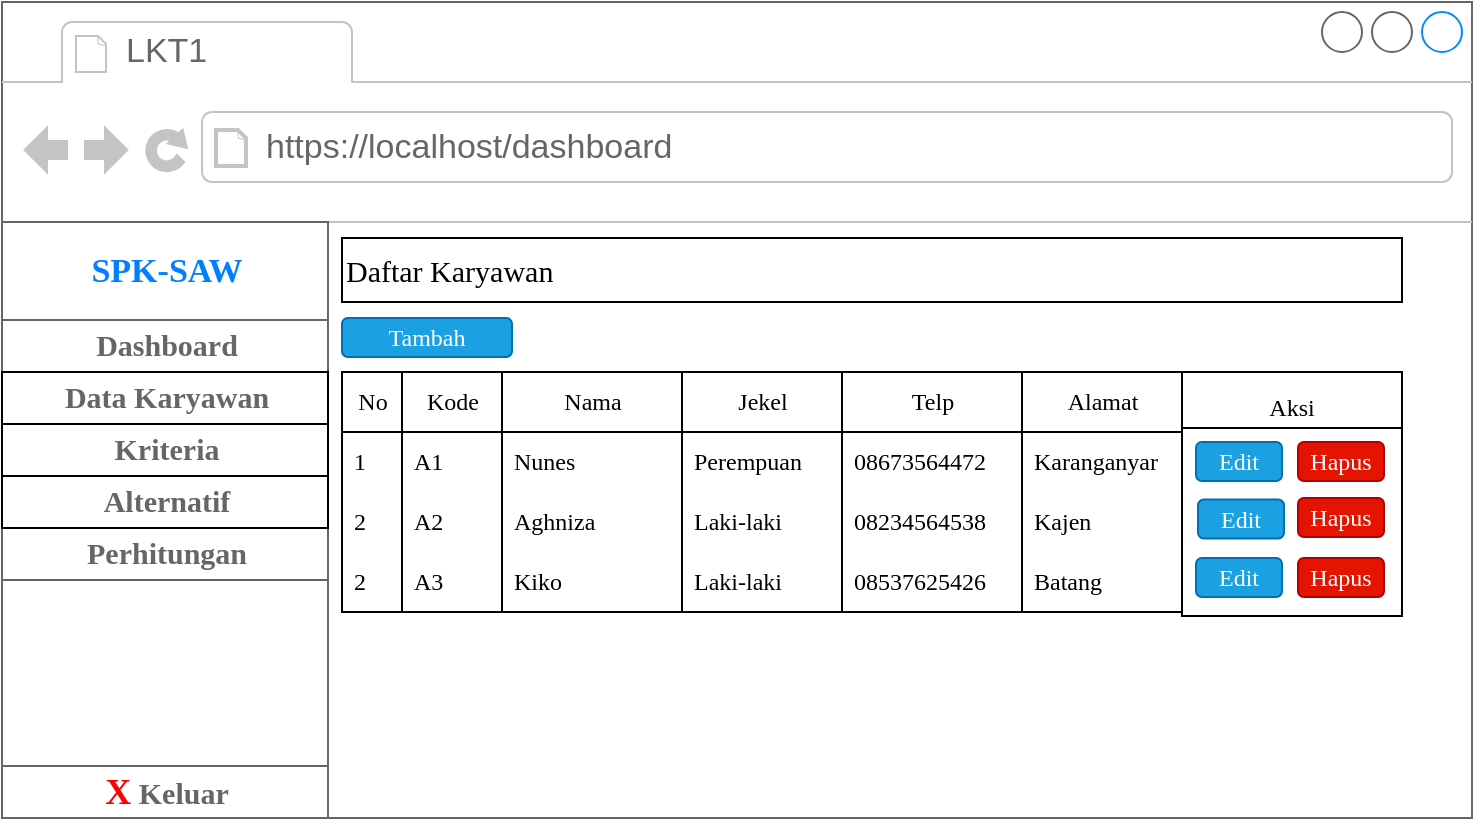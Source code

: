 <mxfile version="20.3.0" type="device" pages="10"><diagram id="SIgDPxHmzOoIYKXdfDNs" name="Page-1"><mxGraphModel dx="868" dy="553" grid="1" gridSize="10" guides="1" tooltips="1" connect="1" arrows="1" fold="1" page="1" pageScale="1" pageWidth="850" pageHeight="1100" math="0" shadow="0"><root><mxCell id="0"/><mxCell id="1" parent="0"/><mxCell id="GEw_ynttT3kjEl4LTLMt-1" value="" style="strokeWidth=1;shadow=0;dashed=0;align=center;html=1;shape=mxgraph.mockup.containers.browserWindow;rSize=0;strokeColor=#666666;strokeColor2=#008cff;strokeColor3=#c4c4c4;mainText=,;recursiveResize=0;" vertex="1" parent="1"><mxGeometry x="34" y="42" width="735" height="408" as="geometry"/></mxCell><mxCell id="GEw_ynttT3kjEl4LTLMt-2" value="LKT1" style="strokeWidth=1;shadow=0;dashed=0;align=center;html=1;shape=mxgraph.mockup.containers.anchor;fontSize=17;fontColor=#666666;align=left;" vertex="1" parent="GEw_ynttT3kjEl4LTLMt-1"><mxGeometry x="60" y="12" width="110" height="26" as="geometry"/></mxCell><mxCell id="GEw_ynttT3kjEl4LTLMt-3" value="https://localhost/dashboard" style="strokeWidth=1;shadow=0;dashed=0;align=center;html=1;shape=mxgraph.mockup.containers.anchor;rSize=0;fontSize=17;fontColor=#666666;align=left;" vertex="1" parent="GEw_ynttT3kjEl4LTLMt-1"><mxGeometry x="130" y="60" width="400" height="26" as="geometry"/></mxCell><mxCell id="GEw_ynttT3kjEl4LTLMt-4" value="" style="strokeWidth=1;shadow=0;dashed=0;align=center;html=1;shape=mxgraph.mockup.containers.rrect;rSize=0;strokeColor=#666666;fontFamily=Comic Sans MS;fontSize=10;" vertex="1" parent="GEw_ynttT3kjEl4LTLMt-1"><mxGeometry y="110" width="163" height="297" as="geometry"/></mxCell><mxCell id="GEw_ynttT3kjEl4LTLMt-5" value="&lt;font color=&quot;#007fff&quot;&gt;SPK-SAW&lt;/font&gt;" style="strokeColor=inherit;fillColor=inherit;gradientColor=inherit;strokeWidth=1;shadow=0;dashed=0;align=center;html=1;shape=mxgraph.mockup.containers.rrect;rSize=0;fontSize=17;fontColor=#666666;fontStyle=1;resizeWidth=1;fontFamily=Comic Sans MS;" vertex="1" parent="GEw_ynttT3kjEl4LTLMt-4"><mxGeometry width="163" height="49" relative="1" as="geometry"/></mxCell><mxCell id="GEw_ynttT3kjEl4LTLMt-6" value="&lt;font style=&quot;font-size: 15px;&quot;&gt;Dashboard&lt;/font&gt;" style="strokeColor=inherit;fillColor=inherit;gradientColor=inherit;strokeWidth=1;shadow=0;dashed=0;align=center;html=1;shape=mxgraph.mockup.containers.rrect;rSize=0;fontSize=17;fontColor=#666666;fontStyle=1;resizeWidth=1;fontFamily=Comic Sans MS;" vertex="1" parent="GEw_ynttT3kjEl4LTLMt-4"><mxGeometry width="163" height="26" relative="1" as="geometry"><mxPoint y="49" as="offset"/></mxGeometry></mxCell><mxCell id="GEw_ynttT3kjEl4LTLMt-7" value="&lt;font color=&quot;#ff0000&quot; style=&quot;font-size: 18px;&quot;&gt;X&lt;/font&gt;&lt;font style=&quot;font-size: 15px;&quot;&gt;&amp;nbsp;Keluar&lt;/font&gt;" style="strokeColor=inherit;fillColor=inherit;gradientColor=inherit;strokeWidth=1;shadow=0;dashed=0;align=center;html=1;shape=mxgraph.mockup.containers.rrect;rSize=0;fontSize=17;fontColor=#666666;fontStyle=1;resizeWidth=1;fontFamily=Comic Sans MS;" vertex="1" parent="GEw_ynttT3kjEl4LTLMt-4"><mxGeometry y="1" width="163" height="26" relative="1" as="geometry"><mxPoint y="-25" as="offset"/></mxGeometry></mxCell><mxCell id="GEw_ynttT3kjEl4LTLMt-17" value="&lt;font style=&quot;font-size: 15px;&quot;&gt;Perhitungan&lt;/font&gt;" style="strokeColor=inherit;fillColor=inherit;gradientColor=inherit;strokeWidth=1;shadow=0;dashed=0;align=center;html=1;shape=mxgraph.mockup.containers.rrect;rSize=0;fontSize=17;fontColor=#666666;fontStyle=1;resizeWidth=1;fontFamily=Comic Sans MS;" vertex="1" parent="GEw_ynttT3kjEl4LTLMt-4"><mxGeometry y="153" width="163" height="26" as="geometry"/></mxCell><mxCell id="GEw_ynttT3kjEl4LTLMt-18" value="&lt;font style=&quot;font-size: 15px;&quot; face=&quot;Comic Sans MS&quot;&gt;Daftar Karyawan&lt;/font&gt;" style="rounded=0;whiteSpace=wrap;html=1;align=left;" vertex="1" parent="GEw_ynttT3kjEl4LTLMt-1"><mxGeometry x="170" y="118" width="530" height="32" as="geometry"/></mxCell><mxCell id="GEw_ynttT3kjEl4LTLMt-31" value="Telp" style="swimlane;fontStyle=0;childLayout=stackLayout;horizontal=1;startSize=30;horizontalStack=0;resizeParent=1;resizeParentMax=0;resizeLast=0;collapsible=1;marginBottom=0;rounded=0;labelBorderColor=none;fontFamily=Comic Sans MS;fontSize=12;fontColor=default;fillColor=none;gradientColor=none;html=1;" vertex="1" parent="GEw_ynttT3kjEl4LTLMt-1"><mxGeometry x="420" y="185" width="90" height="120" as="geometry"/></mxCell><mxCell id="GEw_ynttT3kjEl4LTLMt-32" value="08673564472" style="text;strokeColor=none;fillColor=none;align=left;verticalAlign=middle;spacingLeft=4;spacingRight=4;overflow=hidden;points=[[0,0.5],[1,0.5]];portConstraint=eastwest;rotatable=0;rounded=0;labelBorderColor=none;fontFamily=Comic Sans MS;fontSize=12;fontColor=default;html=1;" vertex="1" parent="GEw_ynttT3kjEl4LTLMt-31"><mxGeometry y="30" width="90" height="30" as="geometry"/></mxCell><mxCell id="GEw_ynttT3kjEl4LTLMt-33" value="08234564538" style="text;strokeColor=none;fillColor=none;align=left;verticalAlign=middle;spacingLeft=4;spacingRight=4;overflow=hidden;points=[[0,0.5],[1,0.5]];portConstraint=eastwest;rotatable=0;rounded=0;labelBorderColor=none;fontFamily=Comic Sans MS;fontSize=12;fontColor=default;html=1;" vertex="1" parent="GEw_ynttT3kjEl4LTLMt-31"><mxGeometry y="60" width="90" height="30" as="geometry"/></mxCell><mxCell id="GEw_ynttT3kjEl4LTLMt-34" value="08537625426" style="text;strokeColor=none;fillColor=none;align=left;verticalAlign=middle;spacingLeft=4;spacingRight=4;overflow=hidden;points=[[0,0.5],[1,0.5]];portConstraint=eastwest;rotatable=0;rounded=0;labelBorderColor=none;fontFamily=Comic Sans MS;fontSize=12;fontColor=default;html=1;" vertex="1" parent="GEw_ynttT3kjEl4LTLMt-31"><mxGeometry y="90" width="90" height="30" as="geometry"/></mxCell><mxCell id="GEw_ynttT3kjEl4LTLMt-35" value="Alamat" style="swimlane;fontStyle=0;childLayout=stackLayout;horizontal=1;startSize=30;horizontalStack=0;resizeParent=1;resizeParentMax=0;resizeLast=0;collapsible=1;marginBottom=0;rounded=0;labelBorderColor=none;fontFamily=Comic Sans MS;fontSize=12;fontColor=default;fillColor=none;gradientColor=none;html=1;" vertex="1" parent="GEw_ynttT3kjEl4LTLMt-1"><mxGeometry x="510" y="185" width="80" height="120" as="geometry"/></mxCell><mxCell id="GEw_ynttT3kjEl4LTLMt-36" value="Karanganyar" style="text;strokeColor=none;fillColor=none;align=left;verticalAlign=middle;spacingLeft=4;spacingRight=4;overflow=hidden;points=[[0,0.5],[1,0.5]];portConstraint=eastwest;rotatable=0;rounded=0;labelBorderColor=none;fontFamily=Comic Sans MS;fontSize=12;fontColor=default;html=1;" vertex="1" parent="GEw_ynttT3kjEl4LTLMt-35"><mxGeometry y="30" width="80" height="30" as="geometry"/></mxCell><mxCell id="GEw_ynttT3kjEl4LTLMt-37" value="Kajen" style="text;strokeColor=none;fillColor=none;align=left;verticalAlign=middle;spacingLeft=4;spacingRight=4;overflow=hidden;points=[[0,0.5],[1,0.5]];portConstraint=eastwest;rotatable=0;rounded=0;labelBorderColor=none;fontFamily=Comic Sans MS;fontSize=12;fontColor=default;html=1;" vertex="1" parent="GEw_ynttT3kjEl4LTLMt-35"><mxGeometry y="60" width="80" height="30" as="geometry"/></mxCell><mxCell id="GEw_ynttT3kjEl4LTLMt-38" value="Batang" style="text;strokeColor=none;fillColor=none;align=left;verticalAlign=middle;spacingLeft=4;spacingRight=4;overflow=hidden;points=[[0,0.5],[1,0.5]];portConstraint=eastwest;rotatable=0;rounded=0;labelBorderColor=none;fontFamily=Comic Sans MS;fontSize=12;fontColor=default;html=1;" vertex="1" parent="GEw_ynttT3kjEl4LTLMt-35"><mxGeometry y="90" width="80" height="30" as="geometry"/></mxCell><mxCell id="GEw_ynttT3kjEl4LTLMt-27" value="Jekel" style="swimlane;fontStyle=0;childLayout=stackLayout;horizontal=1;startSize=30;horizontalStack=0;resizeParent=1;resizeParentMax=0;resizeLast=0;collapsible=1;marginBottom=0;rounded=0;labelBorderColor=none;fontFamily=Comic Sans MS;fontSize=12;fontColor=default;fillColor=none;gradientColor=none;html=1;" vertex="1" parent="GEw_ynttT3kjEl4LTLMt-1"><mxGeometry x="340" y="185" width="80" height="120" as="geometry"><mxRectangle x="310" y="185" width="74" height="30" as="alternateBounds"/></mxGeometry></mxCell><mxCell id="GEw_ynttT3kjEl4LTLMt-28" value="Perempuan" style="text;strokeColor=none;fillColor=none;align=left;verticalAlign=middle;spacingLeft=4;spacingRight=4;overflow=hidden;points=[[0,0.5],[1,0.5]];portConstraint=eastwest;rotatable=0;rounded=0;labelBorderColor=none;fontFamily=Comic Sans MS;fontSize=12;fontColor=default;html=1;" vertex="1" parent="GEw_ynttT3kjEl4LTLMt-27"><mxGeometry y="30" width="80" height="30" as="geometry"/></mxCell><mxCell id="GEw_ynttT3kjEl4LTLMt-29" value="Laki-laki" style="text;strokeColor=none;fillColor=none;align=left;verticalAlign=middle;spacingLeft=4;spacingRight=4;overflow=hidden;points=[[0,0.5],[1,0.5]];portConstraint=eastwest;rotatable=0;rounded=0;labelBorderColor=none;fontFamily=Comic Sans MS;fontSize=12;fontColor=default;html=1;" vertex="1" parent="GEw_ynttT3kjEl4LTLMt-27"><mxGeometry y="60" width="80" height="30" as="geometry"/></mxCell><mxCell id="GEw_ynttT3kjEl4LTLMt-30" value="Laki-laki" style="text;strokeColor=none;fillColor=none;align=left;verticalAlign=middle;spacingLeft=4;spacingRight=4;overflow=hidden;points=[[0,0.5],[1,0.5]];portConstraint=eastwest;rotatable=0;rounded=0;labelBorderColor=none;fontFamily=Comic Sans MS;fontSize=12;fontColor=default;html=1;" vertex="1" parent="GEw_ynttT3kjEl4LTLMt-27"><mxGeometry y="90" width="80" height="30" as="geometry"/></mxCell><mxCell id="GEw_ynttT3kjEl4LTLMt-19" value="Kode" style="swimlane;fontStyle=0;childLayout=stackLayout;horizontal=1;startSize=30;horizontalStack=0;resizeParent=1;resizeParentMax=0;resizeLast=0;collapsible=1;marginBottom=0;rounded=0;labelBorderColor=none;fontFamily=Comic Sans MS;fontSize=12;fontColor=default;fillColor=none;gradientColor=none;html=1;" vertex="1" parent="GEw_ynttT3kjEl4LTLMt-1"><mxGeometry x="200" y="185" width="50" height="120" as="geometry"/></mxCell><mxCell id="GEw_ynttT3kjEl4LTLMt-20" value="A1" style="text;strokeColor=none;fillColor=none;align=left;verticalAlign=middle;spacingLeft=4;spacingRight=4;overflow=hidden;points=[[0,0.5],[1,0.5]];portConstraint=eastwest;rotatable=0;rounded=0;labelBorderColor=none;fontFamily=Comic Sans MS;fontSize=12;fontColor=default;html=1;" vertex="1" parent="GEw_ynttT3kjEl4LTLMt-19"><mxGeometry y="30" width="50" height="30" as="geometry"/></mxCell><mxCell id="GEw_ynttT3kjEl4LTLMt-21" value="A2" style="text;strokeColor=none;fillColor=none;align=left;verticalAlign=middle;spacingLeft=4;spacingRight=4;overflow=hidden;points=[[0,0.5],[1,0.5]];portConstraint=eastwest;rotatable=0;rounded=0;labelBorderColor=none;fontFamily=Comic Sans MS;fontSize=12;fontColor=default;html=1;" vertex="1" parent="GEw_ynttT3kjEl4LTLMt-19"><mxGeometry y="60" width="50" height="30" as="geometry"/></mxCell><mxCell id="GEw_ynttT3kjEl4LTLMt-22" value="A3" style="text;strokeColor=none;fillColor=none;align=left;verticalAlign=middle;spacingLeft=4;spacingRight=4;overflow=hidden;points=[[0,0.5],[1,0.5]];portConstraint=eastwest;rotatable=0;rounded=0;labelBorderColor=none;fontFamily=Comic Sans MS;fontSize=12;fontColor=default;html=1;" vertex="1" parent="GEw_ynttT3kjEl4LTLMt-19"><mxGeometry y="90" width="50" height="30" as="geometry"/></mxCell><mxCell id="GEw_ynttT3kjEl4LTLMt-23" value="Nama" style="swimlane;fontStyle=0;childLayout=stackLayout;horizontal=1;startSize=30;horizontalStack=0;resizeParent=1;resizeParentMax=0;resizeLast=0;collapsible=1;marginBottom=0;rounded=0;labelBorderColor=none;fontFamily=Comic Sans MS;fontSize=12;fontColor=default;fillColor=none;gradientColor=none;html=1;" vertex="1" parent="GEw_ynttT3kjEl4LTLMt-1"><mxGeometry x="250" y="185" width="90" height="120" as="geometry"/></mxCell><mxCell id="GEw_ynttT3kjEl4LTLMt-24" value="Nunes" style="text;strokeColor=none;fillColor=none;align=left;verticalAlign=middle;spacingLeft=4;spacingRight=4;overflow=hidden;points=[[0,0.5],[1,0.5]];portConstraint=eastwest;rotatable=0;rounded=0;labelBorderColor=none;fontFamily=Comic Sans MS;fontSize=12;fontColor=default;html=1;" vertex="1" parent="GEw_ynttT3kjEl4LTLMt-23"><mxGeometry y="30" width="90" height="30" as="geometry"/></mxCell><mxCell id="GEw_ynttT3kjEl4LTLMt-25" value="Aghniza" style="text;strokeColor=none;fillColor=none;align=left;verticalAlign=middle;spacingLeft=4;spacingRight=4;overflow=hidden;points=[[0,0.5],[1,0.5]];portConstraint=eastwest;rotatable=0;rounded=0;labelBorderColor=none;fontFamily=Comic Sans MS;fontSize=12;fontColor=default;html=1;" vertex="1" parent="GEw_ynttT3kjEl4LTLMt-23"><mxGeometry y="60" width="90" height="30" as="geometry"/></mxCell><mxCell id="GEw_ynttT3kjEl4LTLMt-26" value="Kiko" style="text;strokeColor=none;fillColor=none;align=left;verticalAlign=middle;spacingLeft=4;spacingRight=4;overflow=hidden;points=[[0,0.5],[1,0.5]];portConstraint=eastwest;rotatable=0;rounded=0;labelBorderColor=none;fontFamily=Comic Sans MS;fontSize=12;fontColor=default;html=1;" vertex="1" parent="GEw_ynttT3kjEl4LTLMt-23"><mxGeometry y="90" width="90" height="30" as="geometry"/></mxCell><mxCell id="GEw_ynttT3kjEl4LTLMt-43" value="No" style="swimlane;fontStyle=0;childLayout=stackLayout;horizontal=1;startSize=30;horizontalStack=0;resizeParent=1;resizeParentMax=0;resizeLast=0;collapsible=1;marginBottom=0;rounded=0;labelBorderColor=none;fontFamily=Comic Sans MS;fontSize=12;fontColor=default;fillColor=none;gradientColor=none;html=1;" vertex="1" parent="GEw_ynttT3kjEl4LTLMt-1"><mxGeometry x="170" y="185" width="30" height="120" as="geometry"/></mxCell><mxCell id="GEw_ynttT3kjEl4LTLMt-44" value="1" style="text;strokeColor=none;fillColor=none;align=left;verticalAlign=middle;spacingLeft=4;spacingRight=4;overflow=hidden;points=[[0,0.5],[1,0.5]];portConstraint=eastwest;rotatable=0;rounded=0;labelBorderColor=none;fontFamily=Comic Sans MS;fontSize=12;fontColor=default;html=1;" vertex="1" parent="GEw_ynttT3kjEl4LTLMt-43"><mxGeometry y="30" width="30" height="30" as="geometry"/></mxCell><mxCell id="GEw_ynttT3kjEl4LTLMt-45" value="2" style="text;strokeColor=none;fillColor=none;align=left;verticalAlign=middle;spacingLeft=4;spacingRight=4;overflow=hidden;points=[[0,0.5],[1,0.5]];portConstraint=eastwest;rotatable=0;rounded=0;labelBorderColor=none;fontFamily=Comic Sans MS;fontSize=12;fontColor=default;html=1;" vertex="1" parent="GEw_ynttT3kjEl4LTLMt-43"><mxGeometry y="60" width="30" height="30" as="geometry"/></mxCell><mxCell id="GEw_ynttT3kjEl4LTLMt-46" value="2" style="text;strokeColor=none;fillColor=none;align=left;verticalAlign=middle;spacingLeft=4;spacingRight=4;overflow=hidden;points=[[0,0.5],[1,0.5]];portConstraint=eastwest;rotatable=0;rounded=0;labelBorderColor=none;fontFamily=Comic Sans MS;fontSize=12;fontColor=default;html=1;" vertex="1" parent="GEw_ynttT3kjEl4LTLMt-43"><mxGeometry y="90" width="30" height="30" as="geometry"/></mxCell><mxCell id="XKPz-EfNoIjzaGfiWC8g-1" value="Tambah" style="rounded=1;whiteSpace=wrap;html=1;labelBorderColor=none;fontFamily=Comic Sans MS;fontSize=12;fontColor=#ffffff;fillColor=#1ba1e2;strokeColor=#006EAF;" vertex="1" parent="GEw_ynttT3kjEl4LTLMt-1"><mxGeometry x="170" y="158" width="85" height="19.5" as="geometry"/></mxCell><mxCell id="GEw_ynttT3kjEl4LTLMt-14" value="&lt;font style=&quot;font-size: 15px;&quot;&gt;Data Karyawan&lt;/font&gt;" style="strokeColor=inherit;fillColor=inherit;gradientColor=inherit;strokeWidth=1;shadow=0;dashed=0;align=center;html=1;shape=mxgraph.mockup.containers.rrect;rSize=0;fontSize=17;fontColor=#666666;fontStyle=1;resizeWidth=1;fontFamily=Comic Sans MS;" vertex="1" parent="1"><mxGeometry x="34" y="227" width="163" height="26" as="geometry"/></mxCell><mxCell id="GEw_ynttT3kjEl4LTLMt-15" value="&lt;font style=&quot;font-size: 15px;&quot;&gt;Kriteria&lt;/font&gt;" style="strokeColor=inherit;fillColor=inherit;gradientColor=inherit;strokeWidth=1;shadow=0;dashed=0;align=center;html=1;shape=mxgraph.mockup.containers.rrect;rSize=0;fontSize=17;fontColor=#666666;fontStyle=1;resizeWidth=1;fontFamily=Comic Sans MS;" vertex="1" parent="1"><mxGeometry x="34" y="253" width="163" height="26" as="geometry"/></mxCell><mxCell id="GEw_ynttT3kjEl4LTLMt-16" value="&lt;font style=&quot;font-size: 15px;&quot;&gt;Alternatif&lt;/font&gt;" style="strokeColor=inherit;fillColor=inherit;gradientColor=inherit;strokeWidth=1;shadow=0;dashed=0;align=center;html=1;shape=mxgraph.mockup.containers.rrect;rSize=0;fontSize=17;fontColor=#666666;fontStyle=1;resizeWidth=1;fontFamily=Comic Sans MS;" vertex="1" parent="1"><mxGeometry x="34" y="279" width="163" height="26" as="geometry"/></mxCell><mxCell id="V3deyJT7r9zg3zHmeFNb-1" value="Aksi" style="rounded=0;whiteSpace=wrap;html=1;fontFamily=Comic Sans MS;fontSize=12;" vertex="1" parent="1"><mxGeometry x="624" y="227" width="110" height="35" as="geometry"/></mxCell><mxCell id="V3deyJT7r9zg3zHmeFNb-2" value="" style="rounded=0;whiteSpace=wrap;html=1;fontFamily=Comic Sans MS;fontSize=12;" vertex="1" parent="1"><mxGeometry x="624" y="255" width="110" height="94" as="geometry"/></mxCell><mxCell id="V3deyJT7r9zg3zHmeFNb-3" value="Edit" style="rounded=1;whiteSpace=wrap;html=1;labelBorderColor=none;fontFamily=Comic Sans MS;fontSize=12;fontColor=#ffffff;fillColor=#1ba1e2;strokeColor=#006EAF;" vertex="1" parent="1"><mxGeometry x="631" y="262" width="43" height="19.5" as="geometry"/></mxCell><mxCell id="V3deyJT7r9zg3zHmeFNb-4" value="Hapus" style="rounded=1;whiteSpace=wrap;html=1;labelBorderColor=none;fontFamily=Comic Sans MS;fontSize=12;fontColor=#ffffff;fillColor=#e51400;strokeColor=#B20000;" vertex="1" parent="1"><mxGeometry x="682" y="262" width="43" height="19.5" as="geometry"/></mxCell><mxCell id="V3deyJT7r9zg3zHmeFNb-5" value="Edit" style="rounded=1;whiteSpace=wrap;html=1;labelBorderColor=none;fontFamily=Comic Sans MS;fontSize=12;fontColor=#ffffff;fillColor=#1ba1e2;strokeColor=#006EAF;" vertex="1" parent="1"><mxGeometry x="632" y="290.75" width="43" height="19.5" as="geometry"/></mxCell><mxCell id="V3deyJT7r9zg3zHmeFNb-6" value="Edit" style="rounded=1;whiteSpace=wrap;html=1;labelBorderColor=none;fontFamily=Comic Sans MS;fontSize=12;fontColor=#ffffff;fillColor=#1ba1e2;strokeColor=#006EAF;" vertex="1" parent="1"><mxGeometry x="631" y="320" width="43" height="19.5" as="geometry"/></mxCell><mxCell id="V3deyJT7r9zg3zHmeFNb-7" value="Hapus" style="rounded=1;whiteSpace=wrap;html=1;labelBorderColor=none;fontFamily=Comic Sans MS;fontSize=12;fontColor=#ffffff;fillColor=#e51400;strokeColor=#B20000;" vertex="1" parent="1"><mxGeometry x="682" y="320" width="43" height="19.5" as="geometry"/></mxCell><mxCell id="V3deyJT7r9zg3zHmeFNb-8" value="Hapus" style="rounded=1;whiteSpace=wrap;html=1;labelBorderColor=none;fontFamily=Comic Sans MS;fontSize=12;fontColor=#ffffff;fillColor=#e51400;strokeColor=#B20000;" vertex="1" parent="1"><mxGeometry x="682" y="290" width="43" height="19.5" as="geometry"/></mxCell></root></mxGraphModel></diagram><diagram id="vlt3F3FATxFgmxzD0Hnq" name="Page-2"><mxGraphModel dx="868" dy="553" grid="1" gridSize="10" guides="1" tooltips="1" connect="1" arrows="1" fold="1" page="1" pageScale="1" pageWidth="850" pageHeight="1100" math="0" shadow="0"><root><mxCell id="0"/><mxCell id="1" parent="0"/><mxCell id="Sai1VQ-7SYnIYVtZle1i-1" value="" style="strokeWidth=1;shadow=0;dashed=0;align=center;html=1;shape=mxgraph.mockup.containers.browserWindow;rSize=0;strokeColor=#666666;strokeColor2=#008cff;strokeColor3=#c4c4c4;mainText=,;recursiveResize=0;" vertex="1" parent="1"><mxGeometry x="34" y="42" width="735" height="408" as="geometry"/></mxCell><mxCell id="Sai1VQ-7SYnIYVtZle1i-2" value="LKT2" style="strokeWidth=1;shadow=0;dashed=0;align=center;html=1;shape=mxgraph.mockup.containers.anchor;fontSize=17;fontColor=#666666;align=left;" vertex="1" parent="Sai1VQ-7SYnIYVtZle1i-1"><mxGeometry x="60" y="12" width="110" height="26" as="geometry"/></mxCell><mxCell id="Sai1VQ-7SYnIYVtZle1i-3" value="https://localhost/dashboard" style="strokeWidth=1;shadow=0;dashed=0;align=center;html=1;shape=mxgraph.mockup.containers.anchor;rSize=0;fontSize=17;fontColor=#666666;align=left;" vertex="1" parent="Sai1VQ-7SYnIYVtZle1i-1"><mxGeometry x="130" y="60" width="400" height="26" as="geometry"/></mxCell><mxCell id="Sai1VQ-7SYnIYVtZle1i-4" value="" style="strokeWidth=1;shadow=0;dashed=0;align=center;html=1;shape=mxgraph.mockup.containers.rrect;rSize=0;strokeColor=#666666;fontFamily=Comic Sans MS;fontSize=10;" vertex="1" parent="Sai1VQ-7SYnIYVtZle1i-1"><mxGeometry y="110" width="163" height="297" as="geometry"/></mxCell><mxCell id="Sai1VQ-7SYnIYVtZle1i-5" value="&lt;font color=&quot;#007fff&quot;&gt;SPK-SAW&lt;/font&gt;" style="strokeColor=inherit;fillColor=inherit;gradientColor=inherit;strokeWidth=1;shadow=0;dashed=0;align=center;html=1;shape=mxgraph.mockup.containers.rrect;rSize=0;fontSize=17;fontColor=#666666;fontStyle=1;resizeWidth=1;fontFamily=Comic Sans MS;" vertex="1" parent="Sai1VQ-7SYnIYVtZle1i-4"><mxGeometry width="163" height="49" relative="1" as="geometry"/></mxCell><mxCell id="Sai1VQ-7SYnIYVtZle1i-6" value="&lt;font style=&quot;font-size: 15px;&quot;&gt;Dashboard&lt;/font&gt;" style="strokeColor=inherit;fillColor=inherit;gradientColor=inherit;strokeWidth=1;shadow=0;dashed=0;align=center;html=1;shape=mxgraph.mockup.containers.rrect;rSize=0;fontSize=17;fontColor=#666666;fontStyle=1;resizeWidth=1;fontFamily=Comic Sans MS;" vertex="1" parent="Sai1VQ-7SYnIYVtZle1i-4"><mxGeometry width="163" height="26" relative="1" as="geometry"><mxPoint y="49" as="offset"/></mxGeometry></mxCell><mxCell id="Sai1VQ-7SYnIYVtZle1i-7" value="&lt;font color=&quot;#ff0000&quot; style=&quot;font-size: 18px;&quot;&gt;X&lt;/font&gt;&lt;font style=&quot;font-size: 15px;&quot;&gt;&amp;nbsp;Keluar&lt;/font&gt;" style="strokeColor=inherit;fillColor=inherit;gradientColor=inherit;strokeWidth=1;shadow=0;dashed=0;align=center;html=1;shape=mxgraph.mockup.containers.rrect;rSize=0;fontSize=17;fontColor=#666666;fontStyle=1;resizeWidth=1;fontFamily=Comic Sans MS;" vertex="1" parent="Sai1VQ-7SYnIYVtZle1i-4"><mxGeometry y="1" width="163" height="26" relative="1" as="geometry"><mxPoint y="-25" as="offset"/></mxGeometry></mxCell><mxCell id="Sai1VQ-7SYnIYVtZle1i-8" value="&lt;font style=&quot;font-size: 15px;&quot;&gt;Perhitungan&lt;/font&gt;" style="strokeColor=inherit;fillColor=inherit;gradientColor=inherit;strokeWidth=1;shadow=0;dashed=0;align=center;html=1;shape=mxgraph.mockup.containers.rrect;rSize=0;fontSize=17;fontColor=#666666;fontStyle=1;resizeWidth=1;fontFamily=Comic Sans MS;" vertex="1" parent="Sai1VQ-7SYnIYVtZle1i-4"><mxGeometry y="153" width="163" height="26" as="geometry"/></mxCell><mxCell id="Sai1VQ-7SYnIYVtZle1i-9" value="&lt;font style=&quot;font-size: 15px;&quot; face=&quot;Comic Sans MS&quot;&gt;Tambah Karyawan&lt;/font&gt;" style="rounded=0;whiteSpace=wrap;html=1;align=left;" vertex="1" parent="Sai1VQ-7SYnIYVtZle1i-1"><mxGeometry x="170" y="118" width="530" height="32" as="geometry"/></mxCell><mxCell id="Sai1VQ-7SYnIYVtZle1i-42" value="Kode Pegawai" style="text;html=1;strokeColor=none;fillColor=none;align=left;verticalAlign=middle;whiteSpace=wrap;rounded=0;fontFamily=Comic Sans MS;fontSize=15;" vertex="1" parent="Sai1VQ-7SYnIYVtZle1i-1"><mxGeometry x="170" y="158" width="100" height="30" as="geometry"/></mxCell><mxCell id="Sai1VQ-7SYnIYVtZle1i-43" value="Nama Pegawai" style="text;html=1;strokeColor=none;fillColor=none;align=left;verticalAlign=middle;whiteSpace=wrap;rounded=0;fontFamily=Comic Sans MS;fontSize=15;" vertex="1" parent="Sai1VQ-7SYnIYVtZle1i-1"><mxGeometry x="170" y="188" width="100" height="30" as="geometry"/></mxCell><mxCell id="Sai1VQ-7SYnIYVtZle1i-44" value="Jenis Kelamin" style="text;html=1;strokeColor=none;fillColor=none;align=left;verticalAlign=middle;whiteSpace=wrap;rounded=0;fontFamily=Comic Sans MS;fontSize=15;" vertex="1" parent="Sai1VQ-7SYnIYVtZle1i-1"><mxGeometry x="170" y="219" width="100" height="30" as="geometry"/></mxCell><mxCell id="Sai1VQ-7SYnIYVtZle1i-45" value="No Hp" style="text;html=1;strokeColor=none;fillColor=none;align=left;verticalAlign=middle;whiteSpace=wrap;rounded=0;fontFamily=Comic Sans MS;fontSize=15;" vertex="1" parent="Sai1VQ-7SYnIYVtZle1i-1"><mxGeometry x="171" y="247" width="100" height="30" as="geometry"/></mxCell><mxCell id="Sai1VQ-7SYnIYVtZle1i-46" value="Alamat" style="text;html=1;strokeColor=none;fillColor=none;align=left;verticalAlign=middle;whiteSpace=wrap;rounded=0;fontFamily=Comic Sans MS;fontSize=15;" vertex="1" parent="Sai1VQ-7SYnIYVtZle1i-1"><mxGeometry x="170" y="277" width="100" height="30" as="geometry"/></mxCell><mxCell id="Sai1VQ-7SYnIYVtZle1i-47" value="" style="rounded=0;whiteSpace=wrap;html=1;fontFamily=Comic Sans MS;fontSize=15;" vertex="1" parent="Sai1VQ-7SYnIYVtZle1i-1"><mxGeometry x="286" y="168" width="414" height="22" as="geometry"/></mxCell><mxCell id="Sai1VQ-7SYnIYVtZle1i-48" value="" style="rounded=0;whiteSpace=wrap;html=1;fontFamily=Comic Sans MS;fontSize=15;" vertex="1" parent="Sai1VQ-7SYnIYVtZle1i-1"><mxGeometry x="286" y="196" width="414" height="22" as="geometry"/></mxCell><mxCell id="Sai1VQ-7SYnIYVtZle1i-49" value="" style="rounded=0;whiteSpace=wrap;html=1;fontFamily=Comic Sans MS;fontSize=15;" vertex="1" parent="Sai1VQ-7SYnIYVtZle1i-1"><mxGeometry x="286" y="223" width="414" height="22" as="geometry"/></mxCell><mxCell id="Sai1VQ-7SYnIYVtZle1i-50" value="" style="rounded=0;whiteSpace=wrap;html=1;fontFamily=Comic Sans MS;fontSize=15;" vertex="1" parent="Sai1VQ-7SYnIYVtZle1i-1"><mxGeometry x="286" y="253" width="414" height="22" as="geometry"/></mxCell><mxCell id="Sai1VQ-7SYnIYVtZle1i-51" value="" style="rounded=0;whiteSpace=wrap;html=1;fontFamily=Comic Sans MS;fontSize=15;" vertex="1" parent="Sai1VQ-7SYnIYVtZle1i-1"><mxGeometry x="286" y="282" width="414" height="22" as="geometry"/></mxCell><mxCell id="Sai1VQ-7SYnIYVtZle1i-52" value="Simpan" style="rounded=1;whiteSpace=wrap;html=1;labelBorderColor=none;fontFamily=Comic Sans MS;fontSize=12;fontColor=#ffffff;fillColor=#1ba1e2;strokeColor=#006EAF;" vertex="1" parent="Sai1VQ-7SYnIYVtZle1i-1"><mxGeometry x="589" y="368" width="52" height="22" as="geometry"/></mxCell><mxCell id="Sai1VQ-7SYnIYVtZle1i-53" value="Batal" style="rounded=1;whiteSpace=wrap;html=1;labelBorderColor=none;fontFamily=Comic Sans MS;fontSize=12;fontColor=#ffffff;fillColor=#e51400;strokeColor=#B20000;" vertex="1" parent="Sai1VQ-7SYnIYVtZle1i-1"><mxGeometry x="647" y="368" width="53" height="23" as="geometry"/></mxCell><mxCell id="Sai1VQ-7SYnIYVtZle1i-39" value="&lt;font style=&quot;font-size: 15px;&quot;&gt;Data Karyawan&lt;/font&gt;" style="strokeColor=inherit;fillColor=inherit;gradientColor=inherit;strokeWidth=1;shadow=0;dashed=0;align=center;html=1;shape=mxgraph.mockup.containers.rrect;rSize=0;fontSize=17;fontColor=#666666;fontStyle=1;resizeWidth=1;fontFamily=Comic Sans MS;" vertex="1" parent="1"><mxGeometry x="34" y="227" width="163" height="26" as="geometry"/></mxCell><mxCell id="Sai1VQ-7SYnIYVtZle1i-40" value="&lt;font style=&quot;font-size: 15px;&quot;&gt;Kriteria&lt;/font&gt;" style="strokeColor=inherit;fillColor=inherit;gradientColor=inherit;strokeWidth=1;shadow=0;dashed=0;align=center;html=1;shape=mxgraph.mockup.containers.rrect;rSize=0;fontSize=17;fontColor=#666666;fontStyle=1;resizeWidth=1;fontFamily=Comic Sans MS;" vertex="1" parent="1"><mxGeometry x="34" y="253" width="163" height="26" as="geometry"/></mxCell><mxCell id="Sai1VQ-7SYnIYVtZle1i-41" value="&lt;font style=&quot;font-size: 15px;&quot;&gt;Alternatif&lt;/font&gt;" style="strokeColor=inherit;fillColor=inherit;gradientColor=inherit;strokeWidth=1;shadow=0;dashed=0;align=center;html=1;shape=mxgraph.mockup.containers.rrect;rSize=0;fontSize=17;fontColor=#666666;fontStyle=1;resizeWidth=1;fontFamily=Comic Sans MS;" vertex="1" parent="1"><mxGeometry x="34" y="279" width="163" height="26" as="geometry"/></mxCell></root></mxGraphModel></diagram><diagram id="NjIhVggswOq2cUcpJgrd" name="Page-3"><mxGraphModel dx="868" dy="553" grid="1" gridSize="10" guides="1" tooltips="1" connect="1" arrows="1" fold="1" page="1" pageScale="1" pageWidth="850" pageHeight="1100" math="0" shadow="0"><root><mxCell id="0"/><mxCell id="1" parent="0"/><mxCell id="6UDzZAbV6hz6-rx6RfqO-1" value="" style="strokeWidth=1;shadow=0;dashed=0;align=center;html=1;shape=mxgraph.mockup.containers.browserWindow;rSize=0;strokeColor=#666666;strokeColor2=#008cff;strokeColor3=#c4c4c4;mainText=,;recursiveResize=0;" vertex="1" parent="1"><mxGeometry x="34" y="42" width="735" height="408" as="geometry"/></mxCell><mxCell id="6UDzZAbV6hz6-rx6RfqO-2" value="LKT3" style="strokeWidth=1;shadow=0;dashed=0;align=center;html=1;shape=mxgraph.mockup.containers.anchor;fontSize=17;fontColor=#666666;align=left;" vertex="1" parent="6UDzZAbV6hz6-rx6RfqO-1"><mxGeometry x="60" y="12" width="110" height="26" as="geometry"/></mxCell><mxCell id="6UDzZAbV6hz6-rx6RfqO-3" value="https://localhost/dashboard" style="strokeWidth=1;shadow=0;dashed=0;align=center;html=1;shape=mxgraph.mockup.containers.anchor;rSize=0;fontSize=17;fontColor=#666666;align=left;" vertex="1" parent="6UDzZAbV6hz6-rx6RfqO-1"><mxGeometry x="130" y="60" width="400" height="26" as="geometry"/></mxCell><mxCell id="6UDzZAbV6hz6-rx6RfqO-4" value="" style="strokeWidth=1;shadow=0;dashed=0;align=center;html=1;shape=mxgraph.mockup.containers.rrect;rSize=0;strokeColor=#666666;fontFamily=Comic Sans MS;fontSize=10;" vertex="1" parent="6UDzZAbV6hz6-rx6RfqO-1"><mxGeometry y="110" width="163" height="297" as="geometry"/></mxCell><mxCell id="6UDzZAbV6hz6-rx6RfqO-5" value="&lt;font color=&quot;#007fff&quot;&gt;SPK-SAW&lt;/font&gt;" style="strokeColor=inherit;fillColor=inherit;gradientColor=inherit;strokeWidth=1;shadow=0;dashed=0;align=center;html=1;shape=mxgraph.mockup.containers.rrect;rSize=0;fontSize=17;fontColor=#666666;fontStyle=1;resizeWidth=1;fontFamily=Comic Sans MS;" vertex="1" parent="6UDzZAbV6hz6-rx6RfqO-4"><mxGeometry width="163" height="49" relative="1" as="geometry"/></mxCell><mxCell id="6UDzZAbV6hz6-rx6RfqO-6" value="&lt;font style=&quot;font-size: 15px;&quot;&gt;Dashboard&lt;/font&gt;" style="strokeColor=inherit;fillColor=inherit;gradientColor=inherit;strokeWidth=1;shadow=0;dashed=0;align=center;html=1;shape=mxgraph.mockup.containers.rrect;rSize=0;fontSize=17;fontColor=#666666;fontStyle=1;resizeWidth=1;fontFamily=Comic Sans MS;" vertex="1" parent="6UDzZAbV6hz6-rx6RfqO-4"><mxGeometry width="163" height="26" relative="1" as="geometry"><mxPoint y="49" as="offset"/></mxGeometry></mxCell><mxCell id="6UDzZAbV6hz6-rx6RfqO-7" value="&lt;font color=&quot;#ff0000&quot; style=&quot;font-size: 18px;&quot;&gt;X&lt;/font&gt;&lt;font style=&quot;font-size: 15px;&quot;&gt;&amp;nbsp;Keluar&lt;/font&gt;" style="strokeColor=inherit;fillColor=inherit;gradientColor=inherit;strokeWidth=1;shadow=0;dashed=0;align=center;html=1;shape=mxgraph.mockup.containers.rrect;rSize=0;fontSize=17;fontColor=#666666;fontStyle=1;resizeWidth=1;fontFamily=Comic Sans MS;" vertex="1" parent="6UDzZAbV6hz6-rx6RfqO-4"><mxGeometry y="1" width="163" height="26" relative="1" as="geometry"><mxPoint y="-25" as="offset"/></mxGeometry></mxCell><mxCell id="6UDzZAbV6hz6-rx6RfqO-8" value="&lt;font style=&quot;font-size: 15px;&quot;&gt;Perhitungan&lt;/font&gt;" style="strokeColor=inherit;fillColor=inherit;gradientColor=inherit;strokeWidth=1;shadow=0;dashed=0;align=center;html=1;shape=mxgraph.mockup.containers.rrect;rSize=0;fontSize=17;fontColor=#666666;fontStyle=1;resizeWidth=1;fontFamily=Comic Sans MS;" vertex="1" parent="6UDzZAbV6hz6-rx6RfqO-4"><mxGeometry y="153" width="163" height="26" as="geometry"/></mxCell><mxCell id="6UDzZAbV6hz6-rx6RfqO-9" value="&lt;font style=&quot;font-size: 15px;&quot; face=&quot;Comic Sans MS&quot;&gt;Edit Karyawan&lt;/font&gt;" style="rounded=0;whiteSpace=wrap;html=1;align=left;" vertex="1" parent="6UDzZAbV6hz6-rx6RfqO-1"><mxGeometry x="170" y="118" width="530" height="32" as="geometry"/></mxCell><mxCell id="6UDzZAbV6hz6-rx6RfqO-10" value="Kode Pegawai" style="text;html=1;strokeColor=none;fillColor=none;align=left;verticalAlign=middle;whiteSpace=wrap;rounded=0;fontFamily=Comic Sans MS;fontSize=15;" vertex="1" parent="6UDzZAbV6hz6-rx6RfqO-1"><mxGeometry x="170" y="158" width="100" height="30" as="geometry"/></mxCell><mxCell id="6UDzZAbV6hz6-rx6RfqO-11" value="Nama Pegawai" style="text;html=1;strokeColor=none;fillColor=none;align=left;verticalAlign=middle;whiteSpace=wrap;rounded=0;fontFamily=Comic Sans MS;fontSize=15;" vertex="1" parent="6UDzZAbV6hz6-rx6RfqO-1"><mxGeometry x="170" y="188" width="100" height="30" as="geometry"/></mxCell><mxCell id="6UDzZAbV6hz6-rx6RfqO-12" value="Jenis Kelamin" style="text;html=1;strokeColor=none;fillColor=none;align=left;verticalAlign=middle;whiteSpace=wrap;rounded=0;fontFamily=Comic Sans MS;fontSize=15;" vertex="1" parent="6UDzZAbV6hz6-rx6RfqO-1"><mxGeometry x="170" y="219" width="100" height="30" as="geometry"/></mxCell><mxCell id="6UDzZAbV6hz6-rx6RfqO-13" value="No Hp" style="text;html=1;strokeColor=none;fillColor=none;align=left;verticalAlign=middle;whiteSpace=wrap;rounded=0;fontFamily=Comic Sans MS;fontSize=15;" vertex="1" parent="6UDzZAbV6hz6-rx6RfqO-1"><mxGeometry x="171" y="247" width="100" height="30" as="geometry"/></mxCell><mxCell id="6UDzZAbV6hz6-rx6RfqO-14" value="Alamat" style="text;html=1;strokeColor=none;fillColor=none;align=left;verticalAlign=middle;whiteSpace=wrap;rounded=0;fontFamily=Comic Sans MS;fontSize=15;" vertex="1" parent="6UDzZAbV6hz6-rx6RfqO-1"><mxGeometry x="170" y="277" width="100" height="30" as="geometry"/></mxCell><mxCell id="6UDzZAbV6hz6-rx6RfqO-15" value="001" style="rounded=0;whiteSpace=wrap;html=1;fontFamily=Comic Sans MS;fontSize=15;align=left;" vertex="1" parent="6UDzZAbV6hz6-rx6RfqO-1"><mxGeometry x="286" y="168" width="414" height="22" as="geometry"/></mxCell><mxCell id="6UDzZAbV6hz6-rx6RfqO-16" value="Nunes" style="rounded=0;whiteSpace=wrap;html=1;fontFamily=Comic Sans MS;fontSize=15;align=left;" vertex="1" parent="6UDzZAbV6hz6-rx6RfqO-1"><mxGeometry x="286" y="196" width="414" height="22" as="geometry"/></mxCell><mxCell id="6UDzZAbV6hz6-rx6RfqO-17" value="Perempuan" style="rounded=0;whiteSpace=wrap;html=1;fontFamily=Comic Sans MS;fontSize=15;align=left;" vertex="1" parent="6UDzZAbV6hz6-rx6RfqO-1"><mxGeometry x="286" y="223" width="414" height="22" as="geometry"/></mxCell><mxCell id="6UDzZAbV6hz6-rx6RfqO-18" value="084264563547" style="rounded=0;whiteSpace=wrap;html=1;fontFamily=Comic Sans MS;fontSize=15;align=left;" vertex="1" parent="6UDzZAbV6hz6-rx6RfqO-1"><mxGeometry x="286" y="253" width="414" height="22" as="geometry"/></mxCell><mxCell id="6UDzZAbV6hz6-rx6RfqO-19" value="Karanganyar" style="rounded=0;whiteSpace=wrap;html=1;fontFamily=Comic Sans MS;fontSize=15;align=left;" vertex="1" parent="6UDzZAbV6hz6-rx6RfqO-1"><mxGeometry x="286" y="282" width="414" height="22" as="geometry"/></mxCell><mxCell id="6UDzZAbV6hz6-rx6RfqO-20" value="Update" style="rounded=1;whiteSpace=wrap;html=1;labelBorderColor=none;fontFamily=Comic Sans MS;fontSize=12;fontColor=#ffffff;fillColor=#60a917;strokeColor=#2D7600;" vertex="1" parent="6UDzZAbV6hz6-rx6RfqO-1"><mxGeometry x="589" y="368" width="52" height="22" as="geometry"/></mxCell><mxCell id="6UDzZAbV6hz6-rx6RfqO-21" value="Batal" style="rounded=1;whiteSpace=wrap;html=1;labelBorderColor=none;fontFamily=Comic Sans MS;fontSize=12;fontColor=#ffffff;fillColor=#e51400;strokeColor=#B20000;" vertex="1" parent="6UDzZAbV6hz6-rx6RfqO-1"><mxGeometry x="647" y="368" width="53" height="23" as="geometry"/></mxCell><mxCell id="6UDzZAbV6hz6-rx6RfqO-22" value="&lt;font style=&quot;font-size: 15px;&quot;&gt;Data Karyawan&lt;/font&gt;" style="strokeColor=inherit;fillColor=inherit;gradientColor=inherit;strokeWidth=1;shadow=0;dashed=0;align=center;html=1;shape=mxgraph.mockup.containers.rrect;rSize=0;fontSize=17;fontColor=#666666;fontStyle=1;resizeWidth=1;fontFamily=Comic Sans MS;" vertex="1" parent="1"><mxGeometry x="34" y="227" width="163" height="26" as="geometry"/></mxCell><mxCell id="6UDzZAbV6hz6-rx6RfqO-23" value="&lt;font style=&quot;font-size: 15px;&quot;&gt;Kriteria&lt;/font&gt;" style="strokeColor=inherit;fillColor=inherit;gradientColor=inherit;strokeWidth=1;shadow=0;dashed=0;align=center;html=1;shape=mxgraph.mockup.containers.rrect;rSize=0;fontSize=17;fontColor=#666666;fontStyle=1;resizeWidth=1;fontFamily=Comic Sans MS;" vertex="1" parent="1"><mxGeometry x="34" y="253" width="163" height="26" as="geometry"/></mxCell><mxCell id="6UDzZAbV6hz6-rx6RfqO-24" value="&lt;font style=&quot;font-size: 15px;&quot;&gt;Alternatif&lt;/font&gt;" style="strokeColor=inherit;fillColor=inherit;gradientColor=inherit;strokeWidth=1;shadow=0;dashed=0;align=center;html=1;shape=mxgraph.mockup.containers.rrect;rSize=0;fontSize=17;fontColor=#666666;fontStyle=1;resizeWidth=1;fontFamily=Comic Sans MS;" vertex="1" parent="1"><mxGeometry x="34" y="279" width="163" height="26" as="geometry"/></mxCell></root></mxGraphModel></diagram><diagram id="4QVBl4nXZgz33oiRie65" name="Page-7"><mxGraphModel dx="868" dy="553" grid="1" gridSize="10" guides="1" tooltips="1" connect="1" arrows="1" fold="1" page="1" pageScale="1" pageWidth="850" pageHeight="1100" math="0" shadow="0"><root><mxCell id="0"/><mxCell id="1" parent="0"/><mxCell id="wNJSrD3sqVZnbpT8S8yl-1" value="" style="strokeWidth=1;shadow=0;dashed=0;align=center;html=1;shape=mxgraph.mockup.containers.browserWindow;rSize=0;strokeColor=#666666;strokeColor2=#008cff;strokeColor3=#c4c4c4;mainText=,;recursiveResize=0;" vertex="1" parent="1"><mxGeometry x="34" y="42" width="735" height="408" as="geometry"/></mxCell><mxCell id="wNJSrD3sqVZnbpT8S8yl-2" value="LKT1" style="strokeWidth=1;shadow=0;dashed=0;align=center;html=1;shape=mxgraph.mockup.containers.anchor;fontSize=17;fontColor=#666666;align=left;" vertex="1" parent="wNJSrD3sqVZnbpT8S8yl-1"><mxGeometry x="60" y="12" width="110" height="26" as="geometry"/></mxCell><mxCell id="wNJSrD3sqVZnbpT8S8yl-3" value="https://localhost/dashboard" style="strokeWidth=1;shadow=0;dashed=0;align=center;html=1;shape=mxgraph.mockup.containers.anchor;rSize=0;fontSize=17;fontColor=#666666;align=left;" vertex="1" parent="wNJSrD3sqVZnbpT8S8yl-1"><mxGeometry x="130" y="60" width="400" height="26" as="geometry"/></mxCell><mxCell id="wNJSrD3sqVZnbpT8S8yl-4" value="" style="strokeWidth=1;shadow=0;dashed=0;align=center;html=1;shape=mxgraph.mockup.containers.rrect;rSize=0;strokeColor=#666666;fontFamily=Comic Sans MS;fontSize=10;" vertex="1" parent="wNJSrD3sqVZnbpT8S8yl-1"><mxGeometry y="110" width="163" height="297" as="geometry"/></mxCell><mxCell id="wNJSrD3sqVZnbpT8S8yl-5" value="&lt;font color=&quot;#007fff&quot;&gt;SPK-SAW&lt;/font&gt;" style="strokeColor=inherit;fillColor=inherit;gradientColor=inherit;strokeWidth=1;shadow=0;dashed=0;align=center;html=1;shape=mxgraph.mockup.containers.rrect;rSize=0;fontSize=17;fontColor=#666666;fontStyle=1;resizeWidth=1;fontFamily=Comic Sans MS;" vertex="1" parent="wNJSrD3sqVZnbpT8S8yl-4"><mxGeometry width="163" height="49" relative="1" as="geometry"/></mxCell><mxCell id="wNJSrD3sqVZnbpT8S8yl-6" value="&lt;font style=&quot;font-size: 15px;&quot;&gt;Dashboard&lt;/font&gt;" style="strokeColor=inherit;fillColor=inherit;gradientColor=inherit;strokeWidth=1;shadow=0;dashed=0;align=center;html=1;shape=mxgraph.mockup.containers.rrect;rSize=0;fontSize=17;fontColor=#666666;fontStyle=1;resizeWidth=1;fontFamily=Comic Sans MS;" vertex="1" parent="wNJSrD3sqVZnbpT8S8yl-4"><mxGeometry width="163" height="26" relative="1" as="geometry"><mxPoint y="49" as="offset"/></mxGeometry></mxCell><mxCell id="wNJSrD3sqVZnbpT8S8yl-7" value="&lt;font color=&quot;#ff0000&quot; style=&quot;font-size: 18px;&quot;&gt;X&lt;/font&gt;&lt;font style=&quot;font-size: 15px;&quot;&gt;&amp;nbsp;Keluar&lt;/font&gt;" style="strokeColor=inherit;fillColor=inherit;gradientColor=inherit;strokeWidth=1;shadow=0;dashed=0;align=center;html=1;shape=mxgraph.mockup.containers.rrect;rSize=0;fontSize=17;fontColor=#666666;fontStyle=1;resizeWidth=1;fontFamily=Comic Sans MS;" vertex="1" parent="wNJSrD3sqVZnbpT8S8yl-4"><mxGeometry y="1" width="163" height="26" relative="1" as="geometry"><mxPoint y="-25" as="offset"/></mxGeometry></mxCell><mxCell id="wNJSrD3sqVZnbpT8S8yl-8" value="&lt;font style=&quot;font-size: 15px;&quot;&gt;Perhitungan&lt;/font&gt;" style="strokeColor=inherit;fillColor=inherit;gradientColor=inherit;strokeWidth=1;shadow=0;dashed=0;align=center;html=1;shape=mxgraph.mockup.containers.rrect;rSize=0;fontSize=17;fontColor=#666666;fontStyle=1;resizeWidth=1;fontFamily=Comic Sans MS;" vertex="1" parent="wNJSrD3sqVZnbpT8S8yl-4"><mxGeometry y="153" width="163" height="26" as="geometry"/></mxCell><mxCell id="wNJSrD3sqVZnbpT8S8yl-9" value="&lt;font style=&quot;font-size: 15px;&quot; face=&quot;Comic Sans MS&quot;&gt;Daftar Karyawan&lt;/font&gt;" style="rounded=0;whiteSpace=wrap;html=1;align=left;" vertex="1" parent="wNJSrD3sqVZnbpT8S8yl-1"><mxGeometry x="170" y="118" width="530" height="32" as="geometry"/></mxCell><mxCell id="wNJSrD3sqVZnbpT8S8yl-10" value="Telp" style="swimlane;fontStyle=0;childLayout=stackLayout;horizontal=1;startSize=30;horizontalStack=0;resizeParent=1;resizeParentMax=0;resizeLast=0;collapsible=1;marginBottom=0;rounded=0;labelBorderColor=none;fontFamily=Comic Sans MS;fontSize=12;fontColor=default;fillColor=none;gradientColor=none;html=1;" vertex="1" parent="wNJSrD3sqVZnbpT8S8yl-1"><mxGeometry x="420" y="185" width="90" height="120" as="geometry"/></mxCell><mxCell id="wNJSrD3sqVZnbpT8S8yl-11" value="08673564472" style="text;strokeColor=none;fillColor=none;align=left;verticalAlign=middle;spacingLeft=4;spacingRight=4;overflow=hidden;points=[[0,0.5],[1,0.5]];portConstraint=eastwest;rotatable=0;rounded=0;labelBorderColor=none;fontFamily=Comic Sans MS;fontSize=12;fontColor=default;html=1;" vertex="1" parent="wNJSrD3sqVZnbpT8S8yl-10"><mxGeometry y="30" width="90" height="30" as="geometry"/></mxCell><mxCell id="wNJSrD3sqVZnbpT8S8yl-12" value="08234564538" style="text;strokeColor=none;fillColor=none;align=left;verticalAlign=middle;spacingLeft=4;spacingRight=4;overflow=hidden;points=[[0,0.5],[1,0.5]];portConstraint=eastwest;rotatable=0;rounded=0;labelBorderColor=none;fontFamily=Comic Sans MS;fontSize=12;fontColor=default;html=1;" vertex="1" parent="wNJSrD3sqVZnbpT8S8yl-10"><mxGeometry y="60" width="90" height="30" as="geometry"/></mxCell><mxCell id="wNJSrD3sqVZnbpT8S8yl-13" value="08537625426" style="text;strokeColor=none;fillColor=none;align=left;verticalAlign=middle;spacingLeft=4;spacingRight=4;overflow=hidden;points=[[0,0.5],[1,0.5]];portConstraint=eastwest;rotatable=0;rounded=0;labelBorderColor=none;fontFamily=Comic Sans MS;fontSize=12;fontColor=default;html=1;" vertex="1" parent="wNJSrD3sqVZnbpT8S8yl-10"><mxGeometry y="90" width="90" height="30" as="geometry"/></mxCell><mxCell id="wNJSrD3sqVZnbpT8S8yl-14" value="Alamat" style="swimlane;fontStyle=0;childLayout=stackLayout;horizontal=1;startSize=30;horizontalStack=0;resizeParent=1;resizeParentMax=0;resizeLast=0;collapsible=1;marginBottom=0;rounded=0;labelBorderColor=none;fontFamily=Comic Sans MS;fontSize=12;fontColor=default;fillColor=none;gradientColor=none;html=1;" vertex="1" parent="wNJSrD3sqVZnbpT8S8yl-1"><mxGeometry x="510" y="185" width="80" height="120" as="geometry"/></mxCell><mxCell id="wNJSrD3sqVZnbpT8S8yl-15" value="Karanganyar" style="text;strokeColor=none;fillColor=none;align=left;verticalAlign=middle;spacingLeft=4;spacingRight=4;overflow=hidden;points=[[0,0.5],[1,0.5]];portConstraint=eastwest;rotatable=0;rounded=0;labelBorderColor=none;fontFamily=Comic Sans MS;fontSize=12;fontColor=default;html=1;" vertex="1" parent="wNJSrD3sqVZnbpT8S8yl-14"><mxGeometry y="30" width="80" height="30" as="geometry"/></mxCell><mxCell id="wNJSrD3sqVZnbpT8S8yl-16" value="Kajen" style="text;strokeColor=none;fillColor=none;align=left;verticalAlign=middle;spacingLeft=4;spacingRight=4;overflow=hidden;points=[[0,0.5],[1,0.5]];portConstraint=eastwest;rotatable=0;rounded=0;labelBorderColor=none;fontFamily=Comic Sans MS;fontSize=12;fontColor=default;html=1;" vertex="1" parent="wNJSrD3sqVZnbpT8S8yl-14"><mxGeometry y="60" width="80" height="30" as="geometry"/></mxCell><mxCell id="wNJSrD3sqVZnbpT8S8yl-17" value="Batang" style="text;strokeColor=none;fillColor=none;align=left;verticalAlign=middle;spacingLeft=4;spacingRight=4;overflow=hidden;points=[[0,0.5],[1,0.5]];portConstraint=eastwest;rotatable=0;rounded=0;labelBorderColor=none;fontFamily=Comic Sans MS;fontSize=12;fontColor=default;html=1;" vertex="1" parent="wNJSrD3sqVZnbpT8S8yl-14"><mxGeometry y="90" width="80" height="30" as="geometry"/></mxCell><mxCell id="wNJSrD3sqVZnbpT8S8yl-18" value="Jekel" style="swimlane;fontStyle=0;childLayout=stackLayout;horizontal=1;startSize=30;horizontalStack=0;resizeParent=1;resizeParentMax=0;resizeLast=0;collapsible=1;marginBottom=0;rounded=0;labelBorderColor=none;fontFamily=Comic Sans MS;fontSize=12;fontColor=default;fillColor=none;gradientColor=none;html=1;" vertex="1" parent="wNJSrD3sqVZnbpT8S8yl-1"><mxGeometry x="340" y="185" width="80" height="120" as="geometry"><mxRectangle x="310" y="185" width="74" height="30" as="alternateBounds"/></mxGeometry></mxCell><mxCell id="wNJSrD3sqVZnbpT8S8yl-19" value="Perempuan" style="text;strokeColor=none;fillColor=none;align=left;verticalAlign=middle;spacingLeft=4;spacingRight=4;overflow=hidden;points=[[0,0.5],[1,0.5]];portConstraint=eastwest;rotatable=0;rounded=0;labelBorderColor=none;fontFamily=Comic Sans MS;fontSize=12;fontColor=default;html=1;" vertex="1" parent="wNJSrD3sqVZnbpT8S8yl-18"><mxGeometry y="30" width="80" height="30" as="geometry"/></mxCell><mxCell id="wNJSrD3sqVZnbpT8S8yl-20" value="Laki-laki" style="text;strokeColor=none;fillColor=none;align=left;verticalAlign=middle;spacingLeft=4;spacingRight=4;overflow=hidden;points=[[0,0.5],[1,0.5]];portConstraint=eastwest;rotatable=0;rounded=0;labelBorderColor=none;fontFamily=Comic Sans MS;fontSize=12;fontColor=default;html=1;" vertex="1" parent="wNJSrD3sqVZnbpT8S8yl-18"><mxGeometry y="60" width="80" height="30" as="geometry"/></mxCell><mxCell id="wNJSrD3sqVZnbpT8S8yl-21" value="Laki-laki" style="text;strokeColor=none;fillColor=none;align=left;verticalAlign=middle;spacingLeft=4;spacingRight=4;overflow=hidden;points=[[0,0.5],[1,0.5]];portConstraint=eastwest;rotatable=0;rounded=0;labelBorderColor=none;fontFamily=Comic Sans MS;fontSize=12;fontColor=default;html=1;" vertex="1" parent="wNJSrD3sqVZnbpT8S8yl-18"><mxGeometry y="90" width="80" height="30" as="geometry"/></mxCell><mxCell id="wNJSrD3sqVZnbpT8S8yl-22" value="Kode" style="swimlane;fontStyle=0;childLayout=stackLayout;horizontal=1;startSize=30;horizontalStack=0;resizeParent=1;resizeParentMax=0;resizeLast=0;collapsible=1;marginBottom=0;rounded=0;labelBorderColor=none;fontFamily=Comic Sans MS;fontSize=12;fontColor=default;fillColor=none;gradientColor=none;html=1;" vertex="1" parent="wNJSrD3sqVZnbpT8S8yl-1"><mxGeometry x="200" y="185" width="50" height="120" as="geometry"/></mxCell><mxCell id="wNJSrD3sqVZnbpT8S8yl-23" value="A1" style="text;strokeColor=none;fillColor=none;align=left;verticalAlign=middle;spacingLeft=4;spacingRight=4;overflow=hidden;points=[[0,0.5],[1,0.5]];portConstraint=eastwest;rotatable=0;rounded=0;labelBorderColor=none;fontFamily=Comic Sans MS;fontSize=12;fontColor=default;html=1;" vertex="1" parent="wNJSrD3sqVZnbpT8S8yl-22"><mxGeometry y="30" width="50" height="30" as="geometry"/></mxCell><mxCell id="wNJSrD3sqVZnbpT8S8yl-24" value="A2" style="text;strokeColor=none;fillColor=none;align=left;verticalAlign=middle;spacingLeft=4;spacingRight=4;overflow=hidden;points=[[0,0.5],[1,0.5]];portConstraint=eastwest;rotatable=0;rounded=0;labelBorderColor=none;fontFamily=Comic Sans MS;fontSize=12;fontColor=default;html=1;" vertex="1" parent="wNJSrD3sqVZnbpT8S8yl-22"><mxGeometry y="60" width="50" height="30" as="geometry"/></mxCell><mxCell id="wNJSrD3sqVZnbpT8S8yl-25" value="A3" style="text;strokeColor=none;fillColor=none;align=left;verticalAlign=middle;spacingLeft=4;spacingRight=4;overflow=hidden;points=[[0,0.5],[1,0.5]];portConstraint=eastwest;rotatable=0;rounded=0;labelBorderColor=none;fontFamily=Comic Sans MS;fontSize=12;fontColor=default;html=1;" vertex="1" parent="wNJSrD3sqVZnbpT8S8yl-22"><mxGeometry y="90" width="50" height="30" as="geometry"/></mxCell><mxCell id="wNJSrD3sqVZnbpT8S8yl-26" value="Nama" style="swimlane;fontStyle=0;childLayout=stackLayout;horizontal=1;startSize=30;horizontalStack=0;resizeParent=1;resizeParentMax=0;resizeLast=0;collapsible=1;marginBottom=0;rounded=0;labelBorderColor=none;fontFamily=Comic Sans MS;fontSize=12;fontColor=default;fillColor=none;gradientColor=none;html=1;" vertex="1" parent="wNJSrD3sqVZnbpT8S8yl-1"><mxGeometry x="250" y="185" width="90" height="120" as="geometry"/></mxCell><mxCell id="wNJSrD3sqVZnbpT8S8yl-27" value="Nunes" style="text;strokeColor=none;fillColor=none;align=left;verticalAlign=middle;spacingLeft=4;spacingRight=4;overflow=hidden;points=[[0,0.5],[1,0.5]];portConstraint=eastwest;rotatable=0;rounded=0;labelBorderColor=none;fontFamily=Comic Sans MS;fontSize=12;fontColor=default;html=1;" vertex="1" parent="wNJSrD3sqVZnbpT8S8yl-26"><mxGeometry y="30" width="90" height="30" as="geometry"/></mxCell><mxCell id="wNJSrD3sqVZnbpT8S8yl-28" value="Aghniza" style="text;strokeColor=none;fillColor=none;align=left;verticalAlign=middle;spacingLeft=4;spacingRight=4;overflow=hidden;points=[[0,0.5],[1,0.5]];portConstraint=eastwest;rotatable=0;rounded=0;labelBorderColor=none;fontFamily=Comic Sans MS;fontSize=12;fontColor=default;html=1;" vertex="1" parent="wNJSrD3sqVZnbpT8S8yl-26"><mxGeometry y="60" width="90" height="30" as="geometry"/></mxCell><mxCell id="wNJSrD3sqVZnbpT8S8yl-29" value="Kiko" style="text;strokeColor=none;fillColor=none;align=left;verticalAlign=middle;spacingLeft=4;spacingRight=4;overflow=hidden;points=[[0,0.5],[1,0.5]];portConstraint=eastwest;rotatable=0;rounded=0;labelBorderColor=none;fontFamily=Comic Sans MS;fontSize=12;fontColor=default;html=1;" vertex="1" parent="wNJSrD3sqVZnbpT8S8yl-26"><mxGeometry y="90" width="90" height="30" as="geometry"/></mxCell><mxCell id="wNJSrD3sqVZnbpT8S8yl-30" value="No" style="swimlane;fontStyle=0;childLayout=stackLayout;horizontal=1;startSize=30;horizontalStack=0;resizeParent=1;resizeParentMax=0;resizeLast=0;collapsible=1;marginBottom=0;rounded=0;labelBorderColor=none;fontFamily=Comic Sans MS;fontSize=12;fontColor=default;fillColor=none;gradientColor=none;html=1;" vertex="1" parent="wNJSrD3sqVZnbpT8S8yl-1"><mxGeometry x="170" y="185" width="30" height="120" as="geometry"/></mxCell><mxCell id="wNJSrD3sqVZnbpT8S8yl-31" value="1" style="text;strokeColor=none;fillColor=none;align=left;verticalAlign=middle;spacingLeft=4;spacingRight=4;overflow=hidden;points=[[0,0.5],[1,0.5]];portConstraint=eastwest;rotatable=0;rounded=0;labelBorderColor=none;fontFamily=Comic Sans MS;fontSize=12;fontColor=default;html=1;" vertex="1" parent="wNJSrD3sqVZnbpT8S8yl-30"><mxGeometry y="30" width="30" height="30" as="geometry"/></mxCell><mxCell id="wNJSrD3sqVZnbpT8S8yl-32" value="2" style="text;strokeColor=none;fillColor=none;align=left;verticalAlign=middle;spacingLeft=4;spacingRight=4;overflow=hidden;points=[[0,0.5],[1,0.5]];portConstraint=eastwest;rotatable=0;rounded=0;labelBorderColor=none;fontFamily=Comic Sans MS;fontSize=12;fontColor=default;html=1;" vertex="1" parent="wNJSrD3sqVZnbpT8S8yl-30"><mxGeometry y="60" width="30" height="30" as="geometry"/></mxCell><mxCell id="wNJSrD3sqVZnbpT8S8yl-33" value="2" style="text;strokeColor=none;fillColor=none;align=left;verticalAlign=middle;spacingLeft=4;spacingRight=4;overflow=hidden;points=[[0,0.5],[1,0.5]];portConstraint=eastwest;rotatable=0;rounded=0;labelBorderColor=none;fontFamily=Comic Sans MS;fontSize=12;fontColor=default;html=1;" vertex="1" parent="wNJSrD3sqVZnbpT8S8yl-30"><mxGeometry y="90" width="30" height="30" as="geometry"/></mxCell><mxCell id="wNJSrD3sqVZnbpT8S8yl-34" value="Tambah" style="rounded=1;whiteSpace=wrap;html=1;labelBorderColor=none;fontFamily=Comic Sans MS;fontSize=12;fontColor=#ffffff;fillColor=#1ba1e2;strokeColor=#006EAF;" vertex="1" parent="wNJSrD3sqVZnbpT8S8yl-1"><mxGeometry x="170" y="158" width="85" height="19.5" as="geometry"/></mxCell><mxCell id="wNJSrD3sqVZnbpT8S8yl-46" value="&lt;font style=&quot;font-size: 13px;&quot;&gt;Apakah anda yakin akan&lt;br&gt;menghapus data ini?&lt;/font&gt;" style="strokeWidth=1;shadow=0;dashed=0;align=center;html=1;shape=mxgraph.mockup.containers.rrect;rSize=0;strokeColor=#666666;fontColor=#666666;fontSize=17;verticalAlign=top;whiteSpace=wrap;fillColor=#ffffff;spacingTop=32;rounded=0;labelBorderColor=none;fontFamily=Comic Sans MS;" vertex="1" parent="wNJSrD3sqVZnbpT8S8yl-1"><mxGeometry x="356" y="138" width="178.5" height="117" as="geometry"/></mxCell><mxCell id="wNJSrD3sqVZnbpT8S8yl-47" value="&lt;div style=&quot;&quot;&gt;&lt;span style=&quot;font-size: 12px; background-color: initial;&quot;&gt;Konfirmasi hapus data&lt;/span&gt;&lt;/div&gt;" style="strokeWidth=1;shadow=0;dashed=0;align=center;html=1;shape=mxgraph.mockup.containers.rrect;rSize=0;fontSize=17;fontColor=#666666;strokeColor=#666666;align=left;spacingLeft=8;fillColor=none;resizeWidth=1;rounded=0;labelBorderColor=none;fontFamily=Comic Sans MS;" vertex="1" parent="wNJSrD3sqVZnbpT8S8yl-46"><mxGeometry width="178.5" height="30" relative="1" as="geometry"/></mxCell><mxCell id="wNJSrD3sqVZnbpT8S8yl-48" value="&lt;font style=&quot;font-size: 13px;&quot;&gt;Batal&lt;/font&gt;" style="strokeWidth=1;shadow=0;dashed=0;align=center;html=1;shape=mxgraph.mockup.containers.rrect;rSize=0;fontSize=16;fontColor=#ffffff;strokeColor=#B20000;whiteSpace=wrap;fillColor=#e51400;rounded=0;labelBorderColor=none;fontFamily=Comic Sans MS;" vertex="1" parent="wNJSrD3sqVZnbpT8S8yl-46"><mxGeometry x="0.25" y="1" width="65" height="21" relative="1" as="geometry"><mxPoint x="-31.25" y="-29" as="offset"/></mxGeometry></mxCell><mxCell id="wNJSrD3sqVZnbpT8S8yl-49" value="&lt;font style=&quot;font-size: 13px;&quot;&gt;Ya&lt;/font&gt;" style="strokeWidth=1;shadow=0;dashed=0;align=center;html=1;shape=mxgraph.mockup.containers.rrect;rSize=0;fontSize=16;fontColor=#ffffff;strokeColor=#006EAF;whiteSpace=wrap;fillColor=#1ba1e2;rounded=0;labelBorderColor=none;fontFamily=Comic Sans MS;" vertex="1" parent="wNJSrD3sqVZnbpT8S8yl-46"><mxGeometry x="0.75" y="1" width="65.25" height="21" relative="1" as="geometry"><mxPoint x="-45" y="-29" as="offset"/></mxGeometry></mxCell><mxCell id="wNJSrD3sqVZnbpT8S8yl-35" value="&lt;font style=&quot;font-size: 15px;&quot;&gt;Data Karyawan&lt;/font&gt;" style="strokeColor=inherit;fillColor=inherit;gradientColor=inherit;strokeWidth=1;shadow=0;dashed=0;align=center;html=1;shape=mxgraph.mockup.containers.rrect;rSize=0;fontSize=17;fontColor=#666666;fontStyle=1;resizeWidth=1;fontFamily=Comic Sans MS;" vertex="1" parent="1"><mxGeometry x="34" y="227" width="163" height="26" as="geometry"/></mxCell><mxCell id="wNJSrD3sqVZnbpT8S8yl-36" value="&lt;font style=&quot;font-size: 15px;&quot;&gt;Kriteria&lt;/font&gt;" style="strokeColor=inherit;fillColor=inherit;gradientColor=inherit;strokeWidth=1;shadow=0;dashed=0;align=center;html=1;shape=mxgraph.mockup.containers.rrect;rSize=0;fontSize=17;fontColor=#666666;fontStyle=1;resizeWidth=1;fontFamily=Comic Sans MS;" vertex="1" parent="1"><mxGeometry x="34" y="253" width="163" height="26" as="geometry"/></mxCell><mxCell id="wNJSrD3sqVZnbpT8S8yl-37" value="&lt;font style=&quot;font-size: 15px;&quot;&gt;Alternatif&lt;/font&gt;" style="strokeColor=inherit;fillColor=inherit;gradientColor=inherit;strokeWidth=1;shadow=0;dashed=0;align=center;html=1;shape=mxgraph.mockup.containers.rrect;rSize=0;fontSize=17;fontColor=#666666;fontStyle=1;resizeWidth=1;fontFamily=Comic Sans MS;" vertex="1" parent="1"><mxGeometry x="34" y="279" width="163" height="26" as="geometry"/></mxCell><mxCell id="wNJSrD3sqVZnbpT8S8yl-38" value="Aksi" style="rounded=0;whiteSpace=wrap;html=1;fontFamily=Comic Sans MS;fontSize=12;" vertex="1" parent="1"><mxGeometry x="624" y="227" width="110" height="35" as="geometry"/></mxCell><mxCell id="wNJSrD3sqVZnbpT8S8yl-39" value="" style="rounded=0;whiteSpace=wrap;html=1;fontFamily=Comic Sans MS;fontSize=12;" vertex="1" parent="1"><mxGeometry x="624" y="255" width="110" height="94" as="geometry"/></mxCell><mxCell id="wNJSrD3sqVZnbpT8S8yl-40" value="Edit" style="rounded=1;whiteSpace=wrap;html=1;labelBorderColor=none;fontFamily=Comic Sans MS;fontSize=12;fontColor=#ffffff;fillColor=#1ba1e2;strokeColor=#006EAF;" vertex="1" parent="1"><mxGeometry x="631" y="262" width="43" height="19.5" as="geometry"/></mxCell><mxCell id="wNJSrD3sqVZnbpT8S8yl-41" value="Hapus" style="rounded=1;whiteSpace=wrap;html=1;labelBorderColor=none;fontFamily=Comic Sans MS;fontSize=12;fontColor=#ffffff;fillColor=#e51400;strokeColor=#B20000;" vertex="1" parent="1"><mxGeometry x="682" y="262" width="43" height="19.5" as="geometry"/></mxCell><mxCell id="wNJSrD3sqVZnbpT8S8yl-42" value="Edit" style="rounded=1;whiteSpace=wrap;html=1;labelBorderColor=none;fontFamily=Comic Sans MS;fontSize=12;fontColor=#ffffff;fillColor=#1ba1e2;strokeColor=#006EAF;" vertex="1" parent="1"><mxGeometry x="632" y="290.75" width="43" height="19.5" as="geometry"/></mxCell><mxCell id="wNJSrD3sqVZnbpT8S8yl-43" value="Edit" style="rounded=1;whiteSpace=wrap;html=1;labelBorderColor=none;fontFamily=Comic Sans MS;fontSize=12;fontColor=#ffffff;fillColor=#1ba1e2;strokeColor=#006EAF;" vertex="1" parent="1"><mxGeometry x="631" y="320" width="43" height="19.5" as="geometry"/></mxCell><mxCell id="wNJSrD3sqVZnbpT8S8yl-44" value="Hapus" style="rounded=1;whiteSpace=wrap;html=1;labelBorderColor=none;fontFamily=Comic Sans MS;fontSize=12;fontColor=#ffffff;fillColor=#e51400;strokeColor=#B20000;" vertex="1" parent="1"><mxGeometry x="682" y="320" width="43" height="19.5" as="geometry"/></mxCell><mxCell id="wNJSrD3sqVZnbpT8S8yl-45" value="Hapus" style="rounded=1;whiteSpace=wrap;html=1;labelBorderColor=none;fontFamily=Comic Sans MS;fontSize=12;fontColor=#ffffff;fillColor=#e51400;strokeColor=#B20000;" vertex="1" parent="1"><mxGeometry x="682" y="290" width="43" height="19.5" as="geometry"/></mxCell></root></mxGraphModel></diagram><diagram id="aOEU3PDkDRbLpG42LMTy" name="Page-4"><mxGraphModel dx="868" dy="553" grid="1" gridSize="10" guides="1" tooltips="1" connect="1" arrows="1" fold="1" page="1" pageScale="1" pageWidth="850" pageHeight="1100" math="0" shadow="0"><root><mxCell id="0"/><mxCell id="1" parent="0"/><mxCell id="ZVE-7HVw7OKLoRzmIpGv-1" value="" style="strokeWidth=1;shadow=0;dashed=0;align=center;html=1;shape=mxgraph.mockup.containers.browserWindow;rSize=0;strokeColor=#666666;strokeColor2=#008cff;strokeColor3=#c4c4c4;mainText=,;recursiveResize=0;" vertex="1" parent="1"><mxGeometry x="34" y="42" width="735" height="408" as="geometry"/></mxCell><mxCell id="ZVE-7HVw7OKLoRzmIpGv-2" value="LKT4" style="strokeWidth=1;shadow=0;dashed=0;align=center;html=1;shape=mxgraph.mockup.containers.anchor;fontSize=17;fontColor=#666666;align=left;" vertex="1" parent="ZVE-7HVw7OKLoRzmIpGv-1"><mxGeometry x="60" y="12" width="110" height="26" as="geometry"/></mxCell><mxCell id="ZVE-7HVw7OKLoRzmIpGv-3" value="https://localhost/dashboard" style="strokeWidth=1;shadow=0;dashed=0;align=center;html=1;shape=mxgraph.mockup.containers.anchor;rSize=0;fontSize=17;fontColor=#666666;align=left;" vertex="1" parent="ZVE-7HVw7OKLoRzmIpGv-1"><mxGeometry x="130" y="60" width="400" height="26" as="geometry"/></mxCell><mxCell id="ZVE-7HVw7OKLoRzmIpGv-4" value="" style="strokeWidth=1;shadow=0;dashed=0;align=center;html=1;shape=mxgraph.mockup.containers.rrect;rSize=0;strokeColor=#666666;fontFamily=Comic Sans MS;fontSize=10;" vertex="1" parent="ZVE-7HVw7OKLoRzmIpGv-1"><mxGeometry y="110" width="163" height="297" as="geometry"/></mxCell><mxCell id="ZVE-7HVw7OKLoRzmIpGv-5" value="&lt;font color=&quot;#007fff&quot;&gt;SPK-SAW&lt;/font&gt;" style="strokeColor=inherit;fillColor=inherit;gradientColor=inherit;strokeWidth=1;shadow=0;dashed=0;align=center;html=1;shape=mxgraph.mockup.containers.rrect;rSize=0;fontSize=17;fontColor=#666666;fontStyle=1;resizeWidth=1;fontFamily=Comic Sans MS;" vertex="1" parent="ZVE-7HVw7OKLoRzmIpGv-4"><mxGeometry width="163" height="49" relative="1" as="geometry"/></mxCell><mxCell id="ZVE-7HVw7OKLoRzmIpGv-6" value="&lt;font style=&quot;font-size: 15px;&quot;&gt;Dashboard&lt;/font&gt;" style="strokeColor=inherit;fillColor=inherit;gradientColor=inherit;strokeWidth=1;shadow=0;dashed=0;align=center;html=1;shape=mxgraph.mockup.containers.rrect;rSize=0;fontSize=17;fontColor=#666666;fontStyle=1;resizeWidth=1;fontFamily=Comic Sans MS;" vertex="1" parent="ZVE-7HVw7OKLoRzmIpGv-4"><mxGeometry width="163" height="26" relative="1" as="geometry"><mxPoint y="49" as="offset"/></mxGeometry></mxCell><mxCell id="ZVE-7HVw7OKLoRzmIpGv-7" value="&lt;font color=&quot;#ff0000&quot; style=&quot;font-size: 18px;&quot;&gt;X&lt;/font&gt;&lt;font style=&quot;font-size: 15px;&quot;&gt;&amp;nbsp;Keluar&lt;/font&gt;" style="strokeColor=inherit;fillColor=inherit;gradientColor=inherit;strokeWidth=1;shadow=0;dashed=0;align=center;html=1;shape=mxgraph.mockup.containers.rrect;rSize=0;fontSize=17;fontColor=#666666;fontStyle=1;resizeWidth=1;fontFamily=Comic Sans MS;" vertex="1" parent="ZVE-7HVw7OKLoRzmIpGv-4"><mxGeometry y="1" width="163" height="26" relative="1" as="geometry"><mxPoint y="-25" as="offset"/></mxGeometry></mxCell><mxCell id="ZVE-7HVw7OKLoRzmIpGv-8" value="&lt;font style=&quot;font-size: 15px;&quot;&gt;Perhitungan&lt;/font&gt;" style="strokeColor=inherit;fillColor=inherit;gradientColor=inherit;strokeWidth=1;shadow=0;dashed=0;align=center;html=1;shape=mxgraph.mockup.containers.rrect;rSize=0;fontSize=17;fontColor=#666666;fontStyle=1;resizeWidth=1;fontFamily=Comic Sans MS;" vertex="1" parent="ZVE-7HVw7OKLoRzmIpGv-4"><mxGeometry y="153" width="163" height="26" as="geometry"/></mxCell><mxCell id="ZVE-7HVw7OKLoRzmIpGv-9" value="&lt;font style=&quot;font-size: 15px;&quot; face=&quot;Comic Sans MS&quot;&gt;Daftar Kriteria&lt;/font&gt;" style="rounded=0;whiteSpace=wrap;html=1;align=left;" vertex="1" parent="ZVE-7HVw7OKLoRzmIpGv-1"><mxGeometry x="170" y="118" width="530" height="32" as="geometry"/></mxCell><mxCell id="ZVE-7HVw7OKLoRzmIpGv-10" value="Status" style="swimlane;fontStyle=0;childLayout=stackLayout;horizontal=1;startSize=30;horizontalStack=0;resizeParent=1;resizeParentMax=0;resizeLast=0;collapsible=1;marginBottom=0;rounded=0;labelBorderColor=none;fontFamily=Comic Sans MS;fontSize=12;fontColor=default;fillColor=none;gradientColor=none;html=1;" vertex="1" parent="ZVE-7HVw7OKLoRzmIpGv-1"><mxGeometry x="420" y="185" width="90" height="120" as="geometry"/></mxCell><mxCell id="ZVE-7HVw7OKLoRzmIpGv-11" value="Benefit" style="text;strokeColor=none;fillColor=none;align=left;verticalAlign=middle;spacingLeft=4;spacingRight=4;overflow=hidden;points=[[0,0.5],[1,0.5]];portConstraint=eastwest;rotatable=0;rounded=0;labelBorderColor=none;fontFamily=Comic Sans MS;fontSize=12;fontColor=default;html=1;" vertex="1" parent="ZVE-7HVw7OKLoRzmIpGv-10"><mxGeometry y="30" width="90" height="30" as="geometry"/></mxCell><mxCell id="ZVE-7HVw7OKLoRzmIpGv-12" value="Benefit" style="text;strokeColor=none;fillColor=none;align=left;verticalAlign=middle;spacingLeft=4;spacingRight=4;overflow=hidden;points=[[0,0.5],[1,0.5]];portConstraint=eastwest;rotatable=0;rounded=0;labelBorderColor=none;fontFamily=Comic Sans MS;fontSize=12;fontColor=default;html=1;" vertex="1" parent="ZVE-7HVw7OKLoRzmIpGv-10"><mxGeometry y="60" width="90" height="30" as="geometry"/></mxCell><mxCell id="ZVE-7HVw7OKLoRzmIpGv-13" value="Benefit" style="text;strokeColor=none;fillColor=none;align=left;verticalAlign=middle;spacingLeft=4;spacingRight=4;overflow=hidden;points=[[0,0.5],[1,0.5]];portConstraint=eastwest;rotatable=0;rounded=0;labelBorderColor=none;fontFamily=Comic Sans MS;fontSize=12;fontColor=default;html=1;" vertex="1" parent="ZVE-7HVw7OKLoRzmIpGv-10"><mxGeometry y="90" width="90" height="30" as="geometry"/></mxCell><mxCell id="ZVE-7HVw7OKLoRzmIpGv-18" value="Bobot" style="swimlane;fontStyle=0;childLayout=stackLayout;horizontal=1;startSize=30;horizontalStack=0;resizeParent=1;resizeParentMax=0;resizeLast=0;collapsible=1;marginBottom=0;rounded=0;labelBorderColor=none;fontFamily=Comic Sans MS;fontSize=12;fontColor=default;fillColor=none;gradientColor=none;html=1;" vertex="1" parent="ZVE-7HVw7OKLoRzmIpGv-1"><mxGeometry x="340" y="185" width="80" height="120" as="geometry"><mxRectangle x="310" y="185" width="74" height="30" as="alternateBounds"/></mxGeometry></mxCell><mxCell id="ZVE-7HVw7OKLoRzmIpGv-19" value="4" style="text;strokeColor=none;fillColor=none;align=left;verticalAlign=middle;spacingLeft=4;spacingRight=4;overflow=hidden;points=[[0,0.5],[1,0.5]];portConstraint=eastwest;rotatable=0;rounded=0;labelBorderColor=none;fontFamily=Comic Sans MS;fontSize=12;fontColor=default;html=1;" vertex="1" parent="ZVE-7HVw7OKLoRzmIpGv-18"><mxGeometry y="30" width="80" height="30" as="geometry"/></mxCell><mxCell id="ZVE-7HVw7OKLoRzmIpGv-20" value="6" style="text;strokeColor=none;fillColor=none;align=left;verticalAlign=middle;spacingLeft=4;spacingRight=4;overflow=hidden;points=[[0,0.5],[1,0.5]];portConstraint=eastwest;rotatable=0;rounded=0;labelBorderColor=none;fontFamily=Comic Sans MS;fontSize=12;fontColor=default;html=1;" vertex="1" parent="ZVE-7HVw7OKLoRzmIpGv-18"><mxGeometry y="60" width="80" height="30" as="geometry"/></mxCell><mxCell id="ZVE-7HVw7OKLoRzmIpGv-21" value="7" style="text;strokeColor=none;fillColor=none;align=left;verticalAlign=middle;spacingLeft=4;spacingRight=4;overflow=hidden;points=[[0,0.5],[1,0.5]];portConstraint=eastwest;rotatable=0;rounded=0;labelBorderColor=none;fontFamily=Comic Sans MS;fontSize=12;fontColor=default;html=1;" vertex="1" parent="ZVE-7HVw7OKLoRzmIpGv-18"><mxGeometry y="90" width="80" height="30" as="geometry"/></mxCell><mxCell id="ZVE-7HVw7OKLoRzmIpGv-22" value="Kode" style="swimlane;fontStyle=0;childLayout=stackLayout;horizontal=1;startSize=30;horizontalStack=0;resizeParent=1;resizeParentMax=0;resizeLast=0;collapsible=1;marginBottom=0;rounded=0;labelBorderColor=none;fontFamily=Comic Sans MS;fontSize=12;fontColor=default;fillColor=none;gradientColor=none;html=1;" vertex="1" parent="ZVE-7HVw7OKLoRzmIpGv-1"><mxGeometry x="200" y="185" width="50" height="120" as="geometry"/></mxCell><mxCell id="ZVE-7HVw7OKLoRzmIpGv-23" value="C1" style="text;strokeColor=none;fillColor=none;align=left;verticalAlign=middle;spacingLeft=4;spacingRight=4;overflow=hidden;points=[[0,0.5],[1,0.5]];portConstraint=eastwest;rotatable=0;rounded=0;labelBorderColor=none;fontFamily=Comic Sans MS;fontSize=12;fontColor=default;html=1;" vertex="1" parent="ZVE-7HVw7OKLoRzmIpGv-22"><mxGeometry y="30" width="50" height="30" as="geometry"/></mxCell><mxCell id="ZVE-7HVw7OKLoRzmIpGv-24" value="C2" style="text;strokeColor=none;fillColor=none;align=left;verticalAlign=middle;spacingLeft=4;spacingRight=4;overflow=hidden;points=[[0,0.5],[1,0.5]];portConstraint=eastwest;rotatable=0;rounded=0;labelBorderColor=none;fontFamily=Comic Sans MS;fontSize=12;fontColor=default;html=1;" vertex="1" parent="ZVE-7HVw7OKLoRzmIpGv-22"><mxGeometry y="60" width="50" height="30" as="geometry"/></mxCell><mxCell id="ZVE-7HVw7OKLoRzmIpGv-25" value="C3" style="text;strokeColor=none;fillColor=none;align=left;verticalAlign=middle;spacingLeft=4;spacingRight=4;overflow=hidden;points=[[0,0.5],[1,0.5]];portConstraint=eastwest;rotatable=0;rounded=0;labelBorderColor=none;fontFamily=Comic Sans MS;fontSize=12;fontColor=default;html=1;" vertex="1" parent="ZVE-7HVw7OKLoRzmIpGv-22"><mxGeometry y="90" width="50" height="30" as="geometry"/></mxCell><mxCell id="ZVE-7HVw7OKLoRzmIpGv-26" value="Nama" style="swimlane;fontStyle=0;childLayout=stackLayout;horizontal=1;startSize=30;horizontalStack=0;resizeParent=1;resizeParentMax=0;resizeLast=0;collapsible=1;marginBottom=0;rounded=0;labelBorderColor=none;fontFamily=Comic Sans MS;fontSize=12;fontColor=default;fillColor=none;gradientColor=none;html=1;" vertex="1" parent="ZVE-7HVw7OKLoRzmIpGv-1"><mxGeometry x="250" y="185" width="90" height="120" as="geometry"/></mxCell><mxCell id="ZVE-7HVw7OKLoRzmIpGv-27" value="Kedisiplinan" style="text;strokeColor=none;fillColor=none;align=left;verticalAlign=middle;spacingLeft=4;spacingRight=4;overflow=hidden;points=[[0,0.5],[1,0.5]];portConstraint=eastwest;rotatable=0;rounded=0;labelBorderColor=none;fontFamily=Comic Sans MS;fontSize=12;fontColor=default;html=1;" vertex="1" parent="ZVE-7HVw7OKLoRzmIpGv-26"><mxGeometry y="30" width="90" height="30" as="geometry"/></mxCell><mxCell id="ZVE-7HVw7OKLoRzmIpGv-28" value="Kerjasama" style="text;strokeColor=none;fillColor=none;align=left;verticalAlign=middle;spacingLeft=4;spacingRight=4;overflow=hidden;points=[[0,0.5],[1,0.5]];portConstraint=eastwest;rotatable=0;rounded=0;labelBorderColor=none;fontFamily=Comic Sans MS;fontSize=12;fontColor=default;html=1;" vertex="1" parent="ZVE-7HVw7OKLoRzmIpGv-26"><mxGeometry y="60" width="90" height="30" as="geometry"/></mxCell><mxCell id="ZVE-7HVw7OKLoRzmIpGv-29" value="Presensi" style="text;strokeColor=none;fillColor=none;align=left;verticalAlign=middle;spacingLeft=4;spacingRight=4;overflow=hidden;points=[[0,0.5],[1,0.5]];portConstraint=eastwest;rotatable=0;rounded=0;labelBorderColor=none;fontFamily=Comic Sans MS;fontSize=12;fontColor=default;html=1;" vertex="1" parent="ZVE-7HVw7OKLoRzmIpGv-26"><mxGeometry y="90" width="90" height="30" as="geometry"/></mxCell><mxCell id="ZVE-7HVw7OKLoRzmIpGv-30" value="No" style="swimlane;fontStyle=0;childLayout=stackLayout;horizontal=1;startSize=30;horizontalStack=0;resizeParent=1;resizeParentMax=0;resizeLast=0;collapsible=1;marginBottom=0;rounded=0;labelBorderColor=none;fontFamily=Comic Sans MS;fontSize=12;fontColor=default;fillColor=none;gradientColor=none;html=1;" vertex="1" parent="ZVE-7HVw7OKLoRzmIpGv-1"><mxGeometry x="170" y="185" width="30" height="120" as="geometry"/></mxCell><mxCell id="ZVE-7HVw7OKLoRzmIpGv-31" value="1" style="text;strokeColor=none;fillColor=none;align=left;verticalAlign=middle;spacingLeft=4;spacingRight=4;overflow=hidden;points=[[0,0.5],[1,0.5]];portConstraint=eastwest;rotatable=0;rounded=0;labelBorderColor=none;fontFamily=Comic Sans MS;fontSize=12;fontColor=default;html=1;" vertex="1" parent="ZVE-7HVw7OKLoRzmIpGv-30"><mxGeometry y="30" width="30" height="30" as="geometry"/></mxCell><mxCell id="ZVE-7HVw7OKLoRzmIpGv-32" value="2" style="text;strokeColor=none;fillColor=none;align=left;verticalAlign=middle;spacingLeft=4;spacingRight=4;overflow=hidden;points=[[0,0.5],[1,0.5]];portConstraint=eastwest;rotatable=0;rounded=0;labelBorderColor=none;fontFamily=Comic Sans MS;fontSize=12;fontColor=default;html=1;" vertex="1" parent="ZVE-7HVw7OKLoRzmIpGv-30"><mxGeometry y="60" width="30" height="30" as="geometry"/></mxCell><mxCell id="ZVE-7HVw7OKLoRzmIpGv-33" value="2" style="text;strokeColor=none;fillColor=none;align=left;verticalAlign=middle;spacingLeft=4;spacingRight=4;overflow=hidden;points=[[0,0.5],[1,0.5]];portConstraint=eastwest;rotatable=0;rounded=0;labelBorderColor=none;fontFamily=Comic Sans MS;fontSize=12;fontColor=default;html=1;" vertex="1" parent="ZVE-7HVw7OKLoRzmIpGv-30"><mxGeometry y="90" width="30" height="30" as="geometry"/></mxCell><mxCell id="ZVE-7HVw7OKLoRzmIpGv-38" value="Tambah" style="rounded=1;whiteSpace=wrap;html=1;labelBorderColor=none;fontFamily=Comic Sans MS;fontSize=12;fontColor=#ffffff;fillColor=#1ba1e2;strokeColor=#006EAF;" vertex="1" parent="ZVE-7HVw7OKLoRzmIpGv-1"><mxGeometry x="170" y="158" width="85" height="19.5" as="geometry"/></mxCell><mxCell id="ZVE-7HVw7OKLoRzmIpGv-43" value="Aksi" style="rounded=0;whiteSpace=wrap;html=1;fontFamily=Comic Sans MS;fontSize=12;" vertex="1" parent="ZVE-7HVw7OKLoRzmIpGv-1"><mxGeometry x="510" y="185" width="110" height="35" as="geometry"/></mxCell><mxCell id="ZVE-7HVw7OKLoRzmIpGv-45" value="" style="rounded=0;whiteSpace=wrap;html=1;fontFamily=Comic Sans MS;fontSize=12;" vertex="1" parent="ZVE-7HVw7OKLoRzmIpGv-1"><mxGeometry x="510" y="213" width="110" height="94" as="geometry"/></mxCell><mxCell id="k3ibDX5nMA7AqZgsLPEZ-1" value="Edit" style="rounded=1;whiteSpace=wrap;html=1;labelBorderColor=none;fontFamily=Comic Sans MS;fontSize=12;fontColor=#ffffff;fillColor=#1ba1e2;strokeColor=#006EAF;" vertex="1" parent="ZVE-7HVw7OKLoRzmIpGv-1"><mxGeometry x="517" y="220" width="43" height="19.5" as="geometry"/></mxCell><mxCell id="k3ibDX5nMA7AqZgsLPEZ-2" value="Hapus" style="rounded=1;whiteSpace=wrap;html=1;labelBorderColor=none;fontFamily=Comic Sans MS;fontSize=12;fontColor=#ffffff;fillColor=#e51400;strokeColor=#B20000;" vertex="1" parent="ZVE-7HVw7OKLoRzmIpGv-1"><mxGeometry x="568" y="220" width="43" height="19.5" as="geometry"/></mxCell><mxCell id="k3ibDX5nMA7AqZgsLPEZ-7" value="Edit" style="rounded=1;whiteSpace=wrap;html=1;labelBorderColor=none;fontFamily=Comic Sans MS;fontSize=12;fontColor=#ffffff;fillColor=#1ba1e2;strokeColor=#006EAF;" vertex="1" parent="ZVE-7HVw7OKLoRzmIpGv-1"><mxGeometry x="518" y="248.75" width="43" height="19.5" as="geometry"/></mxCell><mxCell id="k3ibDX5nMA7AqZgsLPEZ-8" value="Hapus" style="rounded=1;whiteSpace=wrap;html=1;labelBorderColor=none;fontFamily=Comic Sans MS;fontSize=12;fontColor=#ffffff;fillColor=#e51400;strokeColor=#B20000;" vertex="1" parent="ZVE-7HVw7OKLoRzmIpGv-1"><mxGeometry x="569" y="248.75" width="43" height="19.5" as="geometry"/></mxCell><mxCell id="k3ibDX5nMA7AqZgsLPEZ-9" value="Edit" style="rounded=1;whiteSpace=wrap;html=1;labelBorderColor=none;fontFamily=Comic Sans MS;fontSize=12;fontColor=#ffffff;fillColor=#1ba1e2;strokeColor=#006EAF;" vertex="1" parent="ZVE-7HVw7OKLoRzmIpGv-1"><mxGeometry x="517" y="278" width="43" height="19.5" as="geometry"/></mxCell><mxCell id="k3ibDX5nMA7AqZgsLPEZ-10" value="Hapus" style="rounded=1;whiteSpace=wrap;html=1;labelBorderColor=none;fontFamily=Comic Sans MS;fontSize=12;fontColor=#ffffff;fillColor=#e51400;strokeColor=#B20000;" vertex="1" parent="ZVE-7HVw7OKLoRzmIpGv-1"><mxGeometry x="568" y="278" width="43" height="19.5" as="geometry"/></mxCell><mxCell id="ZVE-7HVw7OKLoRzmIpGv-39" value="&lt;font style=&quot;font-size: 15px;&quot;&gt;Data Karyawan&lt;/font&gt;" style="strokeColor=inherit;fillColor=inherit;gradientColor=inherit;strokeWidth=1;shadow=0;dashed=0;align=center;html=1;shape=mxgraph.mockup.containers.rrect;rSize=0;fontSize=17;fontColor=#666666;fontStyle=1;resizeWidth=1;fontFamily=Comic Sans MS;" vertex="1" parent="1"><mxGeometry x="34" y="227" width="163" height="26" as="geometry"/></mxCell><mxCell id="ZVE-7HVw7OKLoRzmIpGv-40" value="&lt;font style=&quot;font-size: 15px;&quot;&gt;Kriteria&lt;/font&gt;" style="strokeColor=inherit;fillColor=inherit;gradientColor=inherit;strokeWidth=1;shadow=0;dashed=0;align=center;html=1;shape=mxgraph.mockup.containers.rrect;rSize=0;fontSize=17;fontColor=#666666;fontStyle=1;resizeWidth=1;fontFamily=Comic Sans MS;" vertex="1" parent="1"><mxGeometry x="34" y="253" width="163" height="26" as="geometry"/></mxCell><mxCell id="ZVE-7HVw7OKLoRzmIpGv-41" value="&lt;font style=&quot;font-size: 15px;&quot;&gt;Alternatif&lt;/font&gt;" style="strokeColor=inherit;fillColor=inherit;gradientColor=inherit;strokeWidth=1;shadow=0;dashed=0;align=center;html=1;shape=mxgraph.mockup.containers.rrect;rSize=0;fontSize=17;fontColor=#666666;fontStyle=1;resizeWidth=1;fontFamily=Comic Sans MS;" vertex="1" parent="1"><mxGeometry x="34" y="279" width="163" height="26" as="geometry"/></mxCell></root></mxGraphModel></diagram><diagram id="2SoTNZ97S4kh21YhWMFo" name="Page-5"><mxGraphModel dx="868" dy="553" grid="1" gridSize="10" guides="1" tooltips="1" connect="1" arrows="1" fold="1" page="1" pageScale="1" pageWidth="850" pageHeight="1100" math="0" shadow="0"><root><mxCell id="0"/><mxCell id="1" parent="0"/><mxCell id="i_mcKhRD3ccyyjXBRrKG-1" value="" style="strokeWidth=1;shadow=0;dashed=0;align=center;html=1;shape=mxgraph.mockup.containers.browserWindow;rSize=0;strokeColor=#666666;strokeColor2=#008cff;strokeColor3=#c4c4c4;mainText=,;recursiveResize=0;" vertex="1" parent="1"><mxGeometry x="34" y="42" width="735" height="408" as="geometry"/></mxCell><mxCell id="i_mcKhRD3ccyyjXBRrKG-2" value="LKT5" style="strokeWidth=1;shadow=0;dashed=0;align=center;html=1;shape=mxgraph.mockup.containers.anchor;fontSize=17;fontColor=#666666;align=left;" vertex="1" parent="i_mcKhRD3ccyyjXBRrKG-1"><mxGeometry x="60" y="12" width="110" height="26" as="geometry"/></mxCell><mxCell id="i_mcKhRD3ccyyjXBRrKG-3" value="https://localhost/dashboard" style="strokeWidth=1;shadow=0;dashed=0;align=center;html=1;shape=mxgraph.mockup.containers.anchor;rSize=0;fontSize=17;fontColor=#666666;align=left;" vertex="1" parent="i_mcKhRD3ccyyjXBRrKG-1"><mxGeometry x="130" y="60" width="400" height="26" as="geometry"/></mxCell><mxCell id="i_mcKhRD3ccyyjXBRrKG-4" value="" style="strokeWidth=1;shadow=0;dashed=0;align=center;html=1;shape=mxgraph.mockup.containers.rrect;rSize=0;strokeColor=#666666;fontFamily=Comic Sans MS;fontSize=10;" vertex="1" parent="i_mcKhRD3ccyyjXBRrKG-1"><mxGeometry y="110" width="163" height="297" as="geometry"/></mxCell><mxCell id="i_mcKhRD3ccyyjXBRrKG-5" value="&lt;font color=&quot;#007fff&quot;&gt;SPK-SAW&lt;/font&gt;" style="strokeColor=inherit;fillColor=inherit;gradientColor=inherit;strokeWidth=1;shadow=0;dashed=0;align=center;html=1;shape=mxgraph.mockup.containers.rrect;rSize=0;fontSize=17;fontColor=#666666;fontStyle=1;resizeWidth=1;fontFamily=Comic Sans MS;" vertex="1" parent="i_mcKhRD3ccyyjXBRrKG-4"><mxGeometry width="163" height="49" relative="1" as="geometry"/></mxCell><mxCell id="i_mcKhRD3ccyyjXBRrKG-6" value="&lt;font style=&quot;font-size: 15px;&quot;&gt;Dashboard&lt;/font&gt;" style="strokeColor=inherit;fillColor=inherit;gradientColor=inherit;strokeWidth=1;shadow=0;dashed=0;align=center;html=1;shape=mxgraph.mockup.containers.rrect;rSize=0;fontSize=17;fontColor=#666666;fontStyle=1;resizeWidth=1;fontFamily=Comic Sans MS;" vertex="1" parent="i_mcKhRD3ccyyjXBRrKG-4"><mxGeometry width="163" height="26" relative="1" as="geometry"><mxPoint y="49" as="offset"/></mxGeometry></mxCell><mxCell id="i_mcKhRD3ccyyjXBRrKG-7" value="&lt;font color=&quot;#ff0000&quot; style=&quot;font-size: 18px;&quot;&gt;X&lt;/font&gt;&lt;font style=&quot;font-size: 15px;&quot;&gt;&amp;nbsp;Keluar&lt;/font&gt;" style="strokeColor=inherit;fillColor=inherit;gradientColor=inherit;strokeWidth=1;shadow=0;dashed=0;align=center;html=1;shape=mxgraph.mockup.containers.rrect;rSize=0;fontSize=17;fontColor=#666666;fontStyle=1;resizeWidth=1;fontFamily=Comic Sans MS;" vertex="1" parent="i_mcKhRD3ccyyjXBRrKG-4"><mxGeometry y="1" width="163" height="26" relative="1" as="geometry"><mxPoint y="-25" as="offset"/></mxGeometry></mxCell><mxCell id="i_mcKhRD3ccyyjXBRrKG-8" value="&lt;font style=&quot;font-size: 15px;&quot;&gt;Perhitungan&lt;/font&gt;" style="strokeColor=inherit;fillColor=inherit;gradientColor=inherit;strokeWidth=1;shadow=0;dashed=0;align=center;html=1;shape=mxgraph.mockup.containers.rrect;rSize=0;fontSize=17;fontColor=#666666;fontStyle=1;resizeWidth=1;fontFamily=Comic Sans MS;" vertex="1" parent="i_mcKhRD3ccyyjXBRrKG-4"><mxGeometry y="153" width="163" height="26" as="geometry"/></mxCell><mxCell id="i_mcKhRD3ccyyjXBRrKG-9" value="&lt;font style=&quot;font-size: 15px;&quot; face=&quot;Comic Sans MS&quot;&gt;Tambah Kriteria&lt;/font&gt;" style="rounded=0;whiteSpace=wrap;html=1;align=left;" vertex="1" parent="i_mcKhRD3ccyyjXBRrKG-1"><mxGeometry x="170" y="118" width="530" height="32" as="geometry"/></mxCell><mxCell id="i_mcKhRD3ccyyjXBRrKG-10" value="Kode Kriteria" style="text;html=1;strokeColor=none;fillColor=none;align=left;verticalAlign=middle;whiteSpace=wrap;rounded=0;fontFamily=Comic Sans MS;fontSize=15;" vertex="1" parent="i_mcKhRD3ccyyjXBRrKG-1"><mxGeometry x="170" y="158" width="100" height="30" as="geometry"/></mxCell><mxCell id="i_mcKhRD3ccyyjXBRrKG-11" value="Nama Kriteria" style="text;html=1;strokeColor=none;fillColor=none;align=left;verticalAlign=middle;whiteSpace=wrap;rounded=0;fontFamily=Comic Sans MS;fontSize=15;" vertex="1" parent="i_mcKhRD3ccyyjXBRrKG-1"><mxGeometry x="170" y="188" width="110" height="30" as="geometry"/></mxCell><mxCell id="i_mcKhRD3ccyyjXBRrKG-12" value="Bobot Kriteria" style="text;html=1;strokeColor=none;fillColor=none;align=left;verticalAlign=middle;whiteSpace=wrap;rounded=0;fontFamily=Comic Sans MS;fontSize=15;" vertex="1" parent="i_mcKhRD3ccyyjXBRrKG-1"><mxGeometry x="170" y="219" width="110" height="30" as="geometry"/></mxCell><mxCell id="i_mcKhRD3ccyyjXBRrKG-13" value="Status Kriteria" style="text;html=1;strokeColor=none;fillColor=none;align=left;verticalAlign=middle;whiteSpace=wrap;rounded=0;fontFamily=Comic Sans MS;fontSize=15;" vertex="1" parent="i_mcKhRD3ccyyjXBRrKG-1"><mxGeometry x="171" y="247" width="109" height="30" as="geometry"/></mxCell><mxCell id="i_mcKhRD3ccyyjXBRrKG-15" value="" style="rounded=0;whiteSpace=wrap;html=1;fontFamily=Comic Sans MS;fontSize=15;" vertex="1" parent="i_mcKhRD3ccyyjXBRrKG-1"><mxGeometry x="286" y="168" width="414" height="22" as="geometry"/></mxCell><mxCell id="i_mcKhRD3ccyyjXBRrKG-16" value="" style="rounded=0;whiteSpace=wrap;html=1;fontFamily=Comic Sans MS;fontSize=15;" vertex="1" parent="i_mcKhRD3ccyyjXBRrKG-1"><mxGeometry x="286" y="196" width="414" height="22" as="geometry"/></mxCell><mxCell id="i_mcKhRD3ccyyjXBRrKG-17" value="" style="rounded=0;whiteSpace=wrap;html=1;fontFamily=Comic Sans MS;fontSize=15;" vertex="1" parent="i_mcKhRD3ccyyjXBRrKG-1"><mxGeometry x="286" y="223" width="414" height="22" as="geometry"/></mxCell><mxCell id="i_mcKhRD3ccyyjXBRrKG-18" value="&lt;font color=&quot;#999999&quot;&gt;Pilih status kriteria&lt;/font&gt;" style="rounded=0;whiteSpace=wrap;html=1;fontFamily=Comic Sans MS;fontSize=15;align=left;" vertex="1" parent="i_mcKhRD3ccyyjXBRrKG-1"><mxGeometry x="286" y="253" width="414" height="22" as="geometry"/></mxCell><mxCell id="i_mcKhRD3ccyyjXBRrKG-20" value="Simpan" style="rounded=1;whiteSpace=wrap;html=1;labelBorderColor=none;fontFamily=Comic Sans MS;fontSize=12;fontColor=#ffffff;fillColor=#1ba1e2;strokeColor=#006EAF;" vertex="1" parent="i_mcKhRD3ccyyjXBRrKG-1"><mxGeometry x="589" y="368" width="52" height="22" as="geometry"/></mxCell><mxCell id="i_mcKhRD3ccyyjXBRrKG-21" value="Batal" style="rounded=1;whiteSpace=wrap;html=1;labelBorderColor=none;fontFamily=Comic Sans MS;fontSize=12;fontColor=#ffffff;fillColor=#e51400;strokeColor=#B20000;" vertex="1" parent="i_mcKhRD3ccyyjXBRrKG-1"><mxGeometry x="647" y="368" width="53" height="23" as="geometry"/></mxCell><mxCell id="i_mcKhRD3ccyyjXBRrKG-25" value="" style="shape=triangle;direction=south;fillColor=#596780;strokeColor=none;html=1;sketch=0;hachureGap=4;pointerEvents=0;fontFamily=Architects Daughter;fontSource=https%3A%2F%2Ffonts.googleapis.com%2Fcss%3Ffamily%3DArchitects%2BDaughter;fontSize=20;rounded=0;labelBorderColor=none;fontColor=#999999;" vertex="1" parent="i_mcKhRD3ccyyjXBRrKG-1"><mxGeometry x="667.5" y="261" width="12" height="6" as="geometry"/></mxCell><mxCell id="i_mcKhRD3ccyyjXBRrKG-26" value="" style="rounded=0;whiteSpace=wrap;html=1;fontFamily=Comic Sans MS;fontSize=12;" vertex="1" parent="i_mcKhRD3ccyyjXBRrKG-1"><mxGeometry x="286" y="275" width="414" height="45" as="geometry"/></mxCell><mxCell id="i_mcKhRD3ccyyjXBRrKG-27" value="Cost" style="text;html=1;strokeColor=none;fillColor=none;align=left;verticalAlign=middle;whiteSpace=wrap;rounded=0;fontFamily=Comic Sans MS;fontSize=12;" vertex="1" parent="i_mcKhRD3ccyyjXBRrKG-1"><mxGeometry x="286" y="275" width="144" height="25" as="geometry"/></mxCell><mxCell id="i_mcKhRD3ccyyjXBRrKG-28" value="Benefit" style="text;html=1;strokeColor=none;fillColor=none;align=left;verticalAlign=middle;whiteSpace=wrap;rounded=0;fontFamily=Comic Sans MS;fontSize=12;" vertex="1" parent="i_mcKhRD3ccyyjXBRrKG-1"><mxGeometry x="286" y="295" width="144" height="25" as="geometry"/></mxCell><mxCell id="i_mcKhRD3ccyyjXBRrKG-22" value="&lt;font style=&quot;font-size: 15px;&quot;&gt;Data Karyawan&lt;/font&gt;" style="strokeColor=inherit;fillColor=inherit;gradientColor=inherit;strokeWidth=1;shadow=0;dashed=0;align=center;html=1;shape=mxgraph.mockup.containers.rrect;rSize=0;fontSize=17;fontColor=#666666;fontStyle=1;resizeWidth=1;fontFamily=Comic Sans MS;" vertex="1" parent="1"><mxGeometry x="34" y="227" width="163" height="26" as="geometry"/></mxCell><mxCell id="i_mcKhRD3ccyyjXBRrKG-23" value="&lt;font style=&quot;font-size: 15px;&quot;&gt;Kriteria&lt;/font&gt;" style="strokeColor=inherit;fillColor=inherit;gradientColor=inherit;strokeWidth=1;shadow=0;dashed=0;align=center;html=1;shape=mxgraph.mockup.containers.rrect;rSize=0;fontSize=17;fontColor=#666666;fontStyle=1;resizeWidth=1;fontFamily=Comic Sans MS;" vertex="1" parent="1"><mxGeometry x="34" y="253" width="163" height="26" as="geometry"/></mxCell><mxCell id="i_mcKhRD3ccyyjXBRrKG-24" value="&lt;font style=&quot;font-size: 15px;&quot;&gt;Alternatif&lt;/font&gt;" style="strokeColor=inherit;fillColor=inherit;gradientColor=inherit;strokeWidth=1;shadow=0;dashed=0;align=center;html=1;shape=mxgraph.mockup.containers.rrect;rSize=0;fontSize=17;fontColor=#666666;fontStyle=1;resizeWidth=1;fontFamily=Comic Sans MS;" vertex="1" parent="1"><mxGeometry x="34" y="279" width="163" height="26" as="geometry"/></mxCell></root></mxGraphModel></diagram><diagram id="tEMHdWDId1slylJeK0AV" name="Page-6"><mxGraphModel dx="868" dy="553" grid="1" gridSize="10" guides="1" tooltips="1" connect="1" arrows="1" fold="1" page="1" pageScale="1" pageWidth="850" pageHeight="1100" math="0" shadow="0"><root><mxCell id="0"/><mxCell id="1" parent="0"/><mxCell id="u0fbxI1nMqf359XNQsLl-1" value="" style="strokeWidth=1;shadow=0;dashed=0;align=center;html=1;shape=mxgraph.mockup.containers.browserWindow;rSize=0;strokeColor=#666666;strokeColor2=#008cff;strokeColor3=#c4c4c4;mainText=,;recursiveResize=0;" vertex="1" parent="1"><mxGeometry x="34" y="42" width="735" height="408" as="geometry"/></mxCell><mxCell id="u0fbxI1nMqf359XNQsLl-2" value="LKT6" style="strokeWidth=1;shadow=0;dashed=0;align=center;html=1;shape=mxgraph.mockup.containers.anchor;fontSize=17;fontColor=#666666;align=left;" vertex="1" parent="u0fbxI1nMqf359XNQsLl-1"><mxGeometry x="60" y="12" width="110" height="26" as="geometry"/></mxCell><mxCell id="u0fbxI1nMqf359XNQsLl-3" value="https://localhost/dashboard" style="strokeWidth=1;shadow=0;dashed=0;align=center;html=1;shape=mxgraph.mockup.containers.anchor;rSize=0;fontSize=17;fontColor=#666666;align=left;" vertex="1" parent="u0fbxI1nMqf359XNQsLl-1"><mxGeometry x="130" y="60" width="400" height="26" as="geometry"/></mxCell><mxCell id="u0fbxI1nMqf359XNQsLl-4" value="" style="strokeWidth=1;shadow=0;dashed=0;align=center;html=1;shape=mxgraph.mockup.containers.rrect;rSize=0;strokeColor=#666666;fontFamily=Comic Sans MS;fontSize=10;" vertex="1" parent="u0fbxI1nMqf359XNQsLl-1"><mxGeometry y="110" width="163" height="297" as="geometry"/></mxCell><mxCell id="u0fbxI1nMqf359XNQsLl-5" value="&lt;font color=&quot;#007fff&quot;&gt;SPK-SAW&lt;/font&gt;" style="strokeColor=inherit;fillColor=inherit;gradientColor=inherit;strokeWidth=1;shadow=0;dashed=0;align=center;html=1;shape=mxgraph.mockup.containers.rrect;rSize=0;fontSize=17;fontColor=#666666;fontStyle=1;resizeWidth=1;fontFamily=Comic Sans MS;" vertex="1" parent="u0fbxI1nMqf359XNQsLl-4"><mxGeometry width="163" height="49" relative="1" as="geometry"/></mxCell><mxCell id="u0fbxI1nMqf359XNQsLl-6" value="&lt;font style=&quot;font-size: 15px;&quot;&gt;Dashboard&lt;/font&gt;" style="strokeColor=inherit;fillColor=inherit;gradientColor=inherit;strokeWidth=1;shadow=0;dashed=0;align=center;html=1;shape=mxgraph.mockup.containers.rrect;rSize=0;fontSize=17;fontColor=#666666;fontStyle=1;resizeWidth=1;fontFamily=Comic Sans MS;" vertex="1" parent="u0fbxI1nMqf359XNQsLl-4"><mxGeometry width="163" height="26" relative="1" as="geometry"><mxPoint y="49" as="offset"/></mxGeometry></mxCell><mxCell id="u0fbxI1nMqf359XNQsLl-7" value="&lt;font color=&quot;#ff0000&quot; style=&quot;font-size: 18px;&quot;&gt;X&lt;/font&gt;&lt;font style=&quot;font-size: 15px;&quot;&gt;&amp;nbsp;Keluar&lt;/font&gt;" style="strokeColor=inherit;fillColor=inherit;gradientColor=inherit;strokeWidth=1;shadow=0;dashed=0;align=center;html=1;shape=mxgraph.mockup.containers.rrect;rSize=0;fontSize=17;fontColor=#666666;fontStyle=1;resizeWidth=1;fontFamily=Comic Sans MS;" vertex="1" parent="u0fbxI1nMqf359XNQsLl-4"><mxGeometry y="1" width="163" height="26" relative="1" as="geometry"><mxPoint y="-25" as="offset"/></mxGeometry></mxCell><mxCell id="u0fbxI1nMqf359XNQsLl-8" value="&lt;font style=&quot;font-size: 15px;&quot;&gt;Perhitungan&lt;/font&gt;" style="strokeColor=inherit;fillColor=inherit;gradientColor=inherit;strokeWidth=1;shadow=0;dashed=0;align=center;html=1;shape=mxgraph.mockup.containers.rrect;rSize=0;fontSize=17;fontColor=#666666;fontStyle=1;resizeWidth=1;fontFamily=Comic Sans MS;" vertex="1" parent="u0fbxI1nMqf359XNQsLl-4"><mxGeometry y="153" width="163" height="26" as="geometry"/></mxCell><mxCell id="u0fbxI1nMqf359XNQsLl-9" value="&lt;font style=&quot;font-size: 15px;&quot; face=&quot;Comic Sans MS&quot;&gt;Edit Kriteria&lt;/font&gt;" style="rounded=0;whiteSpace=wrap;html=1;align=left;" vertex="1" parent="u0fbxI1nMqf359XNQsLl-1"><mxGeometry x="170" y="118" width="530" height="32" as="geometry"/></mxCell><mxCell id="u0fbxI1nMqf359XNQsLl-10" value="Kode Kriteria" style="text;html=1;strokeColor=none;fillColor=none;align=left;verticalAlign=middle;whiteSpace=wrap;rounded=0;fontFamily=Comic Sans MS;fontSize=15;" vertex="1" parent="u0fbxI1nMqf359XNQsLl-1"><mxGeometry x="170" y="158" width="100" height="30" as="geometry"/></mxCell><mxCell id="u0fbxI1nMqf359XNQsLl-11" value="Nama Kriteria" style="text;html=1;strokeColor=none;fillColor=none;align=left;verticalAlign=middle;whiteSpace=wrap;rounded=0;fontFamily=Comic Sans MS;fontSize=15;" vertex="1" parent="u0fbxI1nMqf359XNQsLl-1"><mxGeometry x="170" y="188" width="110" height="30" as="geometry"/></mxCell><mxCell id="u0fbxI1nMqf359XNQsLl-12" value="Bobot Kriteria" style="text;html=1;strokeColor=none;fillColor=none;align=left;verticalAlign=middle;whiteSpace=wrap;rounded=0;fontFamily=Comic Sans MS;fontSize=15;" vertex="1" parent="u0fbxI1nMqf359XNQsLl-1"><mxGeometry x="170" y="219" width="110" height="30" as="geometry"/></mxCell><mxCell id="u0fbxI1nMqf359XNQsLl-13" value="Status Kriteria" style="text;html=1;strokeColor=none;fillColor=none;align=left;verticalAlign=middle;whiteSpace=wrap;rounded=0;fontFamily=Comic Sans MS;fontSize=15;" vertex="1" parent="u0fbxI1nMqf359XNQsLl-1"><mxGeometry x="171" y="247" width="109" height="30" as="geometry"/></mxCell><mxCell id="u0fbxI1nMqf359XNQsLl-14" value="C1" style="rounded=0;whiteSpace=wrap;html=1;fontFamily=Comic Sans MS;fontSize=15;align=left;" vertex="1" parent="u0fbxI1nMqf359XNQsLl-1"><mxGeometry x="286" y="168" width="414" height="22" as="geometry"/></mxCell><mxCell id="u0fbxI1nMqf359XNQsLl-15" value="Presensi" style="rounded=0;whiteSpace=wrap;html=1;fontFamily=Comic Sans MS;fontSize=15;align=left;" vertex="1" parent="u0fbxI1nMqf359XNQsLl-1"><mxGeometry x="286" y="196" width="414" height="22" as="geometry"/></mxCell><mxCell id="u0fbxI1nMqf359XNQsLl-16" value="4" style="rounded=0;whiteSpace=wrap;html=1;fontFamily=Comic Sans MS;fontSize=15;align=left;" vertex="1" parent="u0fbxI1nMqf359XNQsLl-1"><mxGeometry x="286" y="223" width="414" height="22" as="geometry"/></mxCell><mxCell id="u0fbxI1nMqf359XNQsLl-17" value="&lt;font color=&quot;#999999&quot;&gt;Pilih status kriteria&lt;/font&gt;" style="rounded=0;whiteSpace=wrap;html=1;fontFamily=Comic Sans MS;fontSize=15;align=left;" vertex="1" parent="u0fbxI1nMqf359XNQsLl-1"><mxGeometry x="286" y="253" width="414" height="22" as="geometry"/></mxCell><mxCell id="u0fbxI1nMqf359XNQsLl-19" value="Batal" style="rounded=1;whiteSpace=wrap;html=1;labelBorderColor=none;fontFamily=Comic Sans MS;fontSize=12;fontColor=#ffffff;fillColor=#e51400;strokeColor=#B20000;" vertex="1" parent="u0fbxI1nMqf359XNQsLl-1"><mxGeometry x="647" y="368" width="53" height="23" as="geometry"/></mxCell><mxCell id="u0fbxI1nMqf359XNQsLl-20" value="" style="shape=triangle;direction=south;fillColor=#596780;strokeColor=none;html=1;sketch=0;hachureGap=4;pointerEvents=0;fontFamily=Architects Daughter;fontSource=https%3A%2F%2Ffonts.googleapis.com%2Fcss%3Ffamily%3DArchitects%2BDaughter;fontSize=20;rounded=0;labelBorderColor=none;fontColor=#999999;" vertex="1" parent="u0fbxI1nMqf359XNQsLl-1"><mxGeometry x="667.5" y="261" width="12" height="6" as="geometry"/></mxCell><mxCell id="u0fbxI1nMqf359XNQsLl-21" value="" style="rounded=0;whiteSpace=wrap;html=1;fontFamily=Comic Sans MS;fontSize=12;" vertex="1" parent="u0fbxI1nMqf359XNQsLl-1"><mxGeometry x="286" y="275" width="414" height="45" as="geometry"/></mxCell><mxCell id="u0fbxI1nMqf359XNQsLl-22" value="Cost" style="text;html=1;strokeColor=none;fillColor=none;align=left;verticalAlign=middle;whiteSpace=wrap;rounded=0;fontFamily=Comic Sans MS;fontSize=12;" vertex="1" parent="u0fbxI1nMqf359XNQsLl-1"><mxGeometry x="286" y="275" width="144" height="25" as="geometry"/></mxCell><mxCell id="u0fbxI1nMqf359XNQsLl-23" value="Benefit" style="text;html=1;strokeColor=none;fillColor=none;align=left;verticalAlign=middle;whiteSpace=wrap;rounded=0;fontFamily=Comic Sans MS;fontSize=12;" vertex="1" parent="u0fbxI1nMqf359XNQsLl-1"><mxGeometry x="286" y="295" width="144" height="25" as="geometry"/></mxCell><mxCell id="u0fbxI1nMqf359XNQsLl-24" value="&lt;font style=&quot;font-size: 15px;&quot;&gt;Data Karyawan&lt;/font&gt;" style="strokeColor=inherit;fillColor=inherit;gradientColor=inherit;strokeWidth=1;shadow=0;dashed=0;align=center;html=1;shape=mxgraph.mockup.containers.rrect;rSize=0;fontSize=17;fontColor=#666666;fontStyle=1;resizeWidth=1;fontFamily=Comic Sans MS;" vertex="1" parent="1"><mxGeometry x="34" y="227" width="163" height="26" as="geometry"/></mxCell><mxCell id="u0fbxI1nMqf359XNQsLl-25" value="&lt;font style=&quot;font-size: 15px;&quot;&gt;Kriteria&lt;/font&gt;" style="strokeColor=inherit;fillColor=inherit;gradientColor=inherit;strokeWidth=1;shadow=0;dashed=0;align=center;html=1;shape=mxgraph.mockup.containers.rrect;rSize=0;fontSize=17;fontColor=#666666;fontStyle=1;resizeWidth=1;fontFamily=Comic Sans MS;" vertex="1" parent="1"><mxGeometry x="34" y="253" width="163" height="26" as="geometry"/></mxCell><mxCell id="u0fbxI1nMqf359XNQsLl-26" value="&lt;font style=&quot;font-size: 15px;&quot;&gt;Alternatif&lt;/font&gt;" style="strokeColor=inherit;fillColor=inherit;gradientColor=inherit;strokeWidth=1;shadow=0;dashed=0;align=center;html=1;shape=mxgraph.mockup.containers.rrect;rSize=0;fontSize=17;fontColor=#666666;fontStyle=1;resizeWidth=1;fontFamily=Comic Sans MS;" vertex="1" parent="1"><mxGeometry x="34" y="279" width="163" height="26" as="geometry"/></mxCell><mxCell id="1ZdZNaGWnqX1xkZ_NRvB-1" value="Update" style="rounded=1;whiteSpace=wrap;html=1;labelBorderColor=none;fontFamily=Comic Sans MS;fontSize=12;fontColor=#ffffff;fillColor=#60a917;strokeColor=#2D7600;" vertex="1" parent="1"><mxGeometry x="623" y="410" width="52" height="22" as="geometry"/></mxCell></root></mxGraphModel></diagram><diagram id="OYENAXvLjyXxliHUHU95" name="Page-8"><mxGraphModel dx="868" dy="553" grid="1" gridSize="10" guides="1" tooltips="1" connect="1" arrows="1" fold="1" page="1" pageScale="1" pageWidth="850" pageHeight="1100" math="0" shadow="0"><root><mxCell id="0"/><mxCell id="1" parent="0"/><mxCell id="SSm-jIB9F7EAXh3scRhi-1" value="" style="strokeWidth=1;shadow=0;dashed=0;align=center;html=1;shape=mxgraph.mockup.containers.browserWindow;rSize=0;strokeColor=#666666;strokeColor2=#008cff;strokeColor3=#c4c4c4;mainText=,;recursiveResize=0;" vertex="1" parent="1"><mxGeometry x="34" y="42" width="735" height="408" as="geometry"/></mxCell><mxCell id="SSm-jIB9F7EAXh3scRhi-2" value="LKT4" style="strokeWidth=1;shadow=0;dashed=0;align=center;html=1;shape=mxgraph.mockup.containers.anchor;fontSize=17;fontColor=#666666;align=left;" vertex="1" parent="SSm-jIB9F7EAXh3scRhi-1"><mxGeometry x="60" y="12" width="110" height="26" as="geometry"/></mxCell><mxCell id="SSm-jIB9F7EAXh3scRhi-3" value="https://localhost/dashboard" style="strokeWidth=1;shadow=0;dashed=0;align=center;html=1;shape=mxgraph.mockup.containers.anchor;rSize=0;fontSize=17;fontColor=#666666;align=left;" vertex="1" parent="SSm-jIB9F7EAXh3scRhi-1"><mxGeometry x="130" y="60" width="400" height="26" as="geometry"/></mxCell><mxCell id="SSm-jIB9F7EAXh3scRhi-4" value="" style="strokeWidth=1;shadow=0;dashed=0;align=center;html=1;shape=mxgraph.mockup.containers.rrect;rSize=0;strokeColor=#666666;fontFamily=Comic Sans MS;fontSize=10;" vertex="1" parent="SSm-jIB9F7EAXh3scRhi-1"><mxGeometry y="110" width="163" height="297" as="geometry"/></mxCell><mxCell id="SSm-jIB9F7EAXh3scRhi-5" value="&lt;font color=&quot;#007fff&quot;&gt;SPK-SAW&lt;/font&gt;" style="strokeColor=inherit;fillColor=inherit;gradientColor=inherit;strokeWidth=1;shadow=0;dashed=0;align=center;html=1;shape=mxgraph.mockup.containers.rrect;rSize=0;fontSize=17;fontColor=#666666;fontStyle=1;resizeWidth=1;fontFamily=Comic Sans MS;" vertex="1" parent="SSm-jIB9F7EAXh3scRhi-4"><mxGeometry width="163" height="49" relative="1" as="geometry"/></mxCell><mxCell id="SSm-jIB9F7EAXh3scRhi-6" value="&lt;font style=&quot;font-size: 15px;&quot;&gt;Dashboard&lt;/font&gt;" style="strokeColor=inherit;fillColor=inherit;gradientColor=inherit;strokeWidth=1;shadow=0;dashed=0;align=center;html=1;shape=mxgraph.mockup.containers.rrect;rSize=0;fontSize=17;fontColor=#666666;fontStyle=1;resizeWidth=1;fontFamily=Comic Sans MS;" vertex="1" parent="SSm-jIB9F7EAXh3scRhi-4"><mxGeometry width="163" height="26" relative="1" as="geometry"><mxPoint y="49" as="offset"/></mxGeometry></mxCell><mxCell id="SSm-jIB9F7EAXh3scRhi-7" value="&lt;font color=&quot;#ff0000&quot; style=&quot;font-size: 18px;&quot;&gt;X&lt;/font&gt;&lt;font style=&quot;font-size: 15px;&quot;&gt;&amp;nbsp;Keluar&lt;/font&gt;" style="strokeColor=inherit;fillColor=inherit;gradientColor=inherit;strokeWidth=1;shadow=0;dashed=0;align=center;html=1;shape=mxgraph.mockup.containers.rrect;rSize=0;fontSize=17;fontColor=#666666;fontStyle=1;resizeWidth=1;fontFamily=Comic Sans MS;" vertex="1" parent="SSm-jIB9F7EAXh3scRhi-4"><mxGeometry y="1" width="163" height="26" relative="1" as="geometry"><mxPoint y="-25" as="offset"/></mxGeometry></mxCell><mxCell id="SSm-jIB9F7EAXh3scRhi-8" value="&lt;font style=&quot;font-size: 15px;&quot;&gt;Perhitungan&lt;/font&gt;" style="strokeColor=inherit;fillColor=inherit;gradientColor=inherit;strokeWidth=1;shadow=0;dashed=0;align=center;html=1;shape=mxgraph.mockup.containers.rrect;rSize=0;fontSize=17;fontColor=#666666;fontStyle=1;resizeWidth=1;fontFamily=Comic Sans MS;" vertex="1" parent="SSm-jIB9F7EAXh3scRhi-4"><mxGeometry y="153" width="163" height="26" as="geometry"/></mxCell><mxCell id="SSm-jIB9F7EAXh3scRhi-9" value="&lt;font style=&quot;font-size: 15px;&quot; face=&quot;Comic Sans MS&quot;&gt;Daftar Kriteria&lt;/font&gt;" style="rounded=0;whiteSpace=wrap;html=1;align=left;" vertex="1" parent="SSm-jIB9F7EAXh3scRhi-1"><mxGeometry x="170" y="118" width="530" height="32" as="geometry"/></mxCell><mxCell id="SSm-jIB9F7EAXh3scRhi-10" value="Status" style="swimlane;fontStyle=0;childLayout=stackLayout;horizontal=1;startSize=30;horizontalStack=0;resizeParent=1;resizeParentMax=0;resizeLast=0;collapsible=1;marginBottom=0;rounded=0;labelBorderColor=none;fontFamily=Comic Sans MS;fontSize=12;fontColor=default;fillColor=none;gradientColor=none;html=1;" vertex="1" parent="SSm-jIB9F7EAXh3scRhi-1"><mxGeometry x="420" y="185" width="90" height="120" as="geometry"/></mxCell><mxCell id="SSm-jIB9F7EAXh3scRhi-11" value="Benefit" style="text;strokeColor=none;fillColor=none;align=left;verticalAlign=middle;spacingLeft=4;spacingRight=4;overflow=hidden;points=[[0,0.5],[1,0.5]];portConstraint=eastwest;rotatable=0;rounded=0;labelBorderColor=none;fontFamily=Comic Sans MS;fontSize=12;fontColor=default;html=1;" vertex="1" parent="SSm-jIB9F7EAXh3scRhi-10"><mxGeometry y="30" width="90" height="30" as="geometry"/></mxCell><mxCell id="SSm-jIB9F7EAXh3scRhi-12" value="Benefit" style="text;strokeColor=none;fillColor=none;align=left;verticalAlign=middle;spacingLeft=4;spacingRight=4;overflow=hidden;points=[[0,0.5],[1,0.5]];portConstraint=eastwest;rotatable=0;rounded=0;labelBorderColor=none;fontFamily=Comic Sans MS;fontSize=12;fontColor=default;html=1;" vertex="1" parent="SSm-jIB9F7EAXh3scRhi-10"><mxGeometry y="60" width="90" height="30" as="geometry"/></mxCell><mxCell id="SSm-jIB9F7EAXh3scRhi-13" value="Benefit" style="text;strokeColor=none;fillColor=none;align=left;verticalAlign=middle;spacingLeft=4;spacingRight=4;overflow=hidden;points=[[0,0.5],[1,0.5]];portConstraint=eastwest;rotatable=0;rounded=0;labelBorderColor=none;fontFamily=Comic Sans MS;fontSize=12;fontColor=default;html=1;" vertex="1" parent="SSm-jIB9F7EAXh3scRhi-10"><mxGeometry y="90" width="90" height="30" as="geometry"/></mxCell><mxCell id="SSm-jIB9F7EAXh3scRhi-14" value="Bobot" style="swimlane;fontStyle=0;childLayout=stackLayout;horizontal=1;startSize=30;horizontalStack=0;resizeParent=1;resizeParentMax=0;resizeLast=0;collapsible=1;marginBottom=0;rounded=0;labelBorderColor=none;fontFamily=Comic Sans MS;fontSize=12;fontColor=default;fillColor=none;gradientColor=none;html=1;" vertex="1" parent="SSm-jIB9F7EAXh3scRhi-1"><mxGeometry x="340" y="185" width="80" height="120" as="geometry"><mxRectangle x="310" y="185" width="74" height="30" as="alternateBounds"/></mxGeometry></mxCell><mxCell id="SSm-jIB9F7EAXh3scRhi-15" value="4" style="text;strokeColor=none;fillColor=none;align=left;verticalAlign=middle;spacingLeft=4;spacingRight=4;overflow=hidden;points=[[0,0.5],[1,0.5]];portConstraint=eastwest;rotatable=0;rounded=0;labelBorderColor=none;fontFamily=Comic Sans MS;fontSize=12;fontColor=default;html=1;" vertex="1" parent="SSm-jIB9F7EAXh3scRhi-14"><mxGeometry y="30" width="80" height="30" as="geometry"/></mxCell><mxCell id="SSm-jIB9F7EAXh3scRhi-16" value="6" style="text;strokeColor=none;fillColor=none;align=left;verticalAlign=middle;spacingLeft=4;spacingRight=4;overflow=hidden;points=[[0,0.5],[1,0.5]];portConstraint=eastwest;rotatable=0;rounded=0;labelBorderColor=none;fontFamily=Comic Sans MS;fontSize=12;fontColor=default;html=1;" vertex="1" parent="SSm-jIB9F7EAXh3scRhi-14"><mxGeometry y="60" width="80" height="30" as="geometry"/></mxCell><mxCell id="SSm-jIB9F7EAXh3scRhi-17" value="7" style="text;strokeColor=none;fillColor=none;align=left;verticalAlign=middle;spacingLeft=4;spacingRight=4;overflow=hidden;points=[[0,0.5],[1,0.5]];portConstraint=eastwest;rotatable=0;rounded=0;labelBorderColor=none;fontFamily=Comic Sans MS;fontSize=12;fontColor=default;html=1;" vertex="1" parent="SSm-jIB9F7EAXh3scRhi-14"><mxGeometry y="90" width="80" height="30" as="geometry"/></mxCell><mxCell id="SSm-jIB9F7EAXh3scRhi-18" value="Kode" style="swimlane;fontStyle=0;childLayout=stackLayout;horizontal=1;startSize=30;horizontalStack=0;resizeParent=1;resizeParentMax=0;resizeLast=0;collapsible=1;marginBottom=0;rounded=0;labelBorderColor=none;fontFamily=Comic Sans MS;fontSize=12;fontColor=default;fillColor=none;gradientColor=none;html=1;" vertex="1" parent="SSm-jIB9F7EAXh3scRhi-1"><mxGeometry x="200" y="185" width="50" height="120" as="geometry"/></mxCell><mxCell id="SSm-jIB9F7EAXh3scRhi-19" value="C1" style="text;strokeColor=none;fillColor=none;align=left;verticalAlign=middle;spacingLeft=4;spacingRight=4;overflow=hidden;points=[[0,0.5],[1,0.5]];portConstraint=eastwest;rotatable=0;rounded=0;labelBorderColor=none;fontFamily=Comic Sans MS;fontSize=12;fontColor=default;html=1;" vertex="1" parent="SSm-jIB9F7EAXh3scRhi-18"><mxGeometry y="30" width="50" height="30" as="geometry"/></mxCell><mxCell id="SSm-jIB9F7EAXh3scRhi-20" value="C2" style="text;strokeColor=none;fillColor=none;align=left;verticalAlign=middle;spacingLeft=4;spacingRight=4;overflow=hidden;points=[[0,0.5],[1,0.5]];portConstraint=eastwest;rotatable=0;rounded=0;labelBorderColor=none;fontFamily=Comic Sans MS;fontSize=12;fontColor=default;html=1;" vertex="1" parent="SSm-jIB9F7EAXh3scRhi-18"><mxGeometry y="60" width="50" height="30" as="geometry"/></mxCell><mxCell id="SSm-jIB9F7EAXh3scRhi-21" value="C3" style="text;strokeColor=none;fillColor=none;align=left;verticalAlign=middle;spacingLeft=4;spacingRight=4;overflow=hidden;points=[[0,0.5],[1,0.5]];portConstraint=eastwest;rotatable=0;rounded=0;labelBorderColor=none;fontFamily=Comic Sans MS;fontSize=12;fontColor=default;html=1;" vertex="1" parent="SSm-jIB9F7EAXh3scRhi-18"><mxGeometry y="90" width="50" height="30" as="geometry"/></mxCell><mxCell id="SSm-jIB9F7EAXh3scRhi-22" value="Nama" style="swimlane;fontStyle=0;childLayout=stackLayout;horizontal=1;startSize=30;horizontalStack=0;resizeParent=1;resizeParentMax=0;resizeLast=0;collapsible=1;marginBottom=0;rounded=0;labelBorderColor=none;fontFamily=Comic Sans MS;fontSize=12;fontColor=default;fillColor=none;gradientColor=none;html=1;" vertex="1" parent="SSm-jIB9F7EAXh3scRhi-1"><mxGeometry x="250" y="185" width="90" height="120" as="geometry"/></mxCell><mxCell id="SSm-jIB9F7EAXh3scRhi-23" value="Kedisiplinan" style="text;strokeColor=none;fillColor=none;align=left;verticalAlign=middle;spacingLeft=4;spacingRight=4;overflow=hidden;points=[[0,0.5],[1,0.5]];portConstraint=eastwest;rotatable=0;rounded=0;labelBorderColor=none;fontFamily=Comic Sans MS;fontSize=12;fontColor=default;html=1;" vertex="1" parent="SSm-jIB9F7EAXh3scRhi-22"><mxGeometry y="30" width="90" height="30" as="geometry"/></mxCell><mxCell id="SSm-jIB9F7EAXh3scRhi-24" value="Kerjasama" style="text;strokeColor=none;fillColor=none;align=left;verticalAlign=middle;spacingLeft=4;spacingRight=4;overflow=hidden;points=[[0,0.5],[1,0.5]];portConstraint=eastwest;rotatable=0;rounded=0;labelBorderColor=none;fontFamily=Comic Sans MS;fontSize=12;fontColor=default;html=1;" vertex="1" parent="SSm-jIB9F7EAXh3scRhi-22"><mxGeometry y="60" width="90" height="30" as="geometry"/></mxCell><mxCell id="SSm-jIB9F7EAXh3scRhi-25" value="Presensi" style="text;strokeColor=none;fillColor=none;align=left;verticalAlign=middle;spacingLeft=4;spacingRight=4;overflow=hidden;points=[[0,0.5],[1,0.5]];portConstraint=eastwest;rotatable=0;rounded=0;labelBorderColor=none;fontFamily=Comic Sans MS;fontSize=12;fontColor=default;html=1;" vertex="1" parent="SSm-jIB9F7EAXh3scRhi-22"><mxGeometry y="90" width="90" height="30" as="geometry"/></mxCell><mxCell id="SSm-jIB9F7EAXh3scRhi-26" value="No" style="swimlane;fontStyle=0;childLayout=stackLayout;horizontal=1;startSize=30;horizontalStack=0;resizeParent=1;resizeParentMax=0;resizeLast=0;collapsible=1;marginBottom=0;rounded=0;labelBorderColor=none;fontFamily=Comic Sans MS;fontSize=12;fontColor=default;fillColor=none;gradientColor=none;html=1;" vertex="1" parent="SSm-jIB9F7EAXh3scRhi-1"><mxGeometry x="170" y="185" width="30" height="120" as="geometry"/></mxCell><mxCell id="SSm-jIB9F7EAXh3scRhi-27" value="1" style="text;strokeColor=none;fillColor=none;align=left;verticalAlign=middle;spacingLeft=4;spacingRight=4;overflow=hidden;points=[[0,0.5],[1,0.5]];portConstraint=eastwest;rotatable=0;rounded=0;labelBorderColor=none;fontFamily=Comic Sans MS;fontSize=12;fontColor=default;html=1;" vertex="1" parent="SSm-jIB9F7EAXh3scRhi-26"><mxGeometry y="30" width="30" height="30" as="geometry"/></mxCell><mxCell id="SSm-jIB9F7EAXh3scRhi-28" value="2" style="text;strokeColor=none;fillColor=none;align=left;verticalAlign=middle;spacingLeft=4;spacingRight=4;overflow=hidden;points=[[0,0.5],[1,0.5]];portConstraint=eastwest;rotatable=0;rounded=0;labelBorderColor=none;fontFamily=Comic Sans MS;fontSize=12;fontColor=default;html=1;" vertex="1" parent="SSm-jIB9F7EAXh3scRhi-26"><mxGeometry y="60" width="30" height="30" as="geometry"/></mxCell><mxCell id="SSm-jIB9F7EAXh3scRhi-29" value="2" style="text;strokeColor=none;fillColor=none;align=left;verticalAlign=middle;spacingLeft=4;spacingRight=4;overflow=hidden;points=[[0,0.5],[1,0.5]];portConstraint=eastwest;rotatable=0;rounded=0;labelBorderColor=none;fontFamily=Comic Sans MS;fontSize=12;fontColor=default;html=1;" vertex="1" parent="SSm-jIB9F7EAXh3scRhi-26"><mxGeometry y="90" width="30" height="30" as="geometry"/></mxCell><mxCell id="SSm-jIB9F7EAXh3scRhi-30" value="Tambah" style="rounded=1;whiteSpace=wrap;html=1;labelBorderColor=none;fontFamily=Comic Sans MS;fontSize=12;fontColor=#ffffff;fillColor=#1ba1e2;strokeColor=#006EAF;" vertex="1" parent="SSm-jIB9F7EAXh3scRhi-1"><mxGeometry x="170" y="158" width="85" height="19.5" as="geometry"/></mxCell><mxCell id="SSm-jIB9F7EAXh3scRhi-31" value="Aksi" style="rounded=0;whiteSpace=wrap;html=1;fontFamily=Comic Sans MS;fontSize=12;" vertex="1" parent="SSm-jIB9F7EAXh3scRhi-1"><mxGeometry x="510" y="185" width="110" height="35" as="geometry"/></mxCell><mxCell id="SSm-jIB9F7EAXh3scRhi-32" value="" style="rounded=0;whiteSpace=wrap;html=1;fontFamily=Comic Sans MS;fontSize=12;" vertex="1" parent="SSm-jIB9F7EAXh3scRhi-1"><mxGeometry x="510" y="213" width="110" height="94" as="geometry"/></mxCell><mxCell id="SSm-jIB9F7EAXh3scRhi-33" value="Edit" style="rounded=1;whiteSpace=wrap;html=1;labelBorderColor=none;fontFamily=Comic Sans MS;fontSize=12;fontColor=#ffffff;fillColor=#1ba1e2;strokeColor=#006EAF;" vertex="1" parent="SSm-jIB9F7EAXh3scRhi-1"><mxGeometry x="517" y="220" width="43" height="19.5" as="geometry"/></mxCell><mxCell id="SSm-jIB9F7EAXh3scRhi-34" value="Hapus" style="rounded=1;whiteSpace=wrap;html=1;labelBorderColor=none;fontFamily=Comic Sans MS;fontSize=12;fontColor=#ffffff;fillColor=#e51400;strokeColor=#B20000;" vertex="1" parent="SSm-jIB9F7EAXh3scRhi-1"><mxGeometry x="568" y="220" width="43" height="19.5" as="geometry"/></mxCell><mxCell id="SSm-jIB9F7EAXh3scRhi-35" value="Edit" style="rounded=1;whiteSpace=wrap;html=1;labelBorderColor=none;fontFamily=Comic Sans MS;fontSize=12;fontColor=#ffffff;fillColor=#1ba1e2;strokeColor=#006EAF;" vertex="1" parent="SSm-jIB9F7EAXh3scRhi-1"><mxGeometry x="518" y="248.75" width="43" height="19.5" as="geometry"/></mxCell><mxCell id="SSm-jIB9F7EAXh3scRhi-36" value="Hapus" style="rounded=1;whiteSpace=wrap;html=1;labelBorderColor=none;fontFamily=Comic Sans MS;fontSize=12;fontColor=#ffffff;fillColor=#e51400;strokeColor=#B20000;" vertex="1" parent="SSm-jIB9F7EAXh3scRhi-1"><mxGeometry x="569" y="248.75" width="43" height="19.5" as="geometry"/></mxCell><mxCell id="SSm-jIB9F7EAXh3scRhi-37" value="Edit" style="rounded=1;whiteSpace=wrap;html=1;labelBorderColor=none;fontFamily=Comic Sans MS;fontSize=12;fontColor=#ffffff;fillColor=#1ba1e2;strokeColor=#006EAF;" vertex="1" parent="SSm-jIB9F7EAXh3scRhi-1"><mxGeometry x="517" y="278" width="43" height="19.5" as="geometry"/></mxCell><mxCell id="SSm-jIB9F7EAXh3scRhi-38" value="Hapus" style="rounded=1;whiteSpace=wrap;html=1;labelBorderColor=none;fontFamily=Comic Sans MS;fontSize=12;fontColor=#ffffff;fillColor=#e51400;strokeColor=#B20000;" vertex="1" parent="SSm-jIB9F7EAXh3scRhi-1"><mxGeometry x="568" y="278" width="43" height="19.5" as="geometry"/></mxCell><mxCell id="SSm-jIB9F7EAXh3scRhi-39" value="&lt;font style=&quot;font-size: 15px;&quot;&gt;Data Karyawan&lt;/font&gt;" style="strokeColor=inherit;fillColor=inherit;gradientColor=inherit;strokeWidth=1;shadow=0;dashed=0;align=center;html=1;shape=mxgraph.mockup.containers.rrect;rSize=0;fontSize=17;fontColor=#666666;fontStyle=1;resizeWidth=1;fontFamily=Comic Sans MS;" vertex="1" parent="1"><mxGeometry x="34" y="227" width="163" height="26" as="geometry"/></mxCell><mxCell id="SSm-jIB9F7EAXh3scRhi-40" value="&lt;font style=&quot;font-size: 15px;&quot;&gt;Kriteria&lt;/font&gt;" style="strokeColor=inherit;fillColor=inherit;gradientColor=inherit;strokeWidth=1;shadow=0;dashed=0;align=center;html=1;shape=mxgraph.mockup.containers.rrect;rSize=0;fontSize=17;fontColor=#666666;fontStyle=1;resizeWidth=1;fontFamily=Comic Sans MS;" vertex="1" parent="1"><mxGeometry x="34" y="253" width="163" height="26" as="geometry"/></mxCell><mxCell id="SSm-jIB9F7EAXh3scRhi-41" value="&lt;font style=&quot;font-size: 15px;&quot;&gt;Alternatif&lt;/font&gt;" style="strokeColor=inherit;fillColor=inherit;gradientColor=inherit;strokeWidth=1;shadow=0;dashed=0;align=center;html=1;shape=mxgraph.mockup.containers.rrect;rSize=0;fontSize=17;fontColor=#666666;fontStyle=1;resizeWidth=1;fontFamily=Comic Sans MS;" vertex="1" parent="1"><mxGeometry x="34" y="279" width="163" height="26" as="geometry"/></mxCell><mxCell id="HMXMDvut_vDzLnB0aoX1-1" value="&lt;font style=&quot;font-size: 13px;&quot;&gt;Apakah anda yakin akan&lt;br&gt;menghapus data ini?&lt;/font&gt;" style="strokeWidth=1;shadow=0;dashed=0;align=center;html=1;shape=mxgraph.mockup.containers.rrect;rSize=0;strokeColor=#666666;fontColor=#666666;fontSize=17;verticalAlign=top;whiteSpace=wrap;fillColor=#ffffff;spacingTop=32;rounded=0;labelBorderColor=none;fontFamily=Comic Sans MS;" vertex="1" parent="1"><mxGeometry x="390" y="180" width="178.5" height="117" as="geometry"/></mxCell><mxCell id="HMXMDvut_vDzLnB0aoX1-2" value="&lt;div style=&quot;&quot;&gt;&lt;span style=&quot;font-size: 12px; background-color: initial;&quot;&gt;Konfirmasi hapus data&lt;/span&gt;&lt;/div&gt;" style="strokeWidth=1;shadow=0;dashed=0;align=center;html=1;shape=mxgraph.mockup.containers.rrect;rSize=0;fontSize=17;fontColor=#666666;strokeColor=#666666;align=left;spacingLeft=8;fillColor=none;resizeWidth=1;rounded=0;labelBorderColor=none;fontFamily=Comic Sans MS;" vertex="1" parent="HMXMDvut_vDzLnB0aoX1-1"><mxGeometry width="178.5" height="30" relative="1" as="geometry"/></mxCell><mxCell id="HMXMDvut_vDzLnB0aoX1-3" value="&lt;font style=&quot;font-size: 13px;&quot;&gt;Batal&lt;/font&gt;" style="strokeWidth=1;shadow=0;dashed=0;align=center;html=1;shape=mxgraph.mockup.containers.rrect;rSize=0;fontSize=16;fontColor=#ffffff;strokeColor=#B20000;whiteSpace=wrap;fillColor=#e51400;rounded=0;labelBorderColor=none;fontFamily=Comic Sans MS;" vertex="1" parent="HMXMDvut_vDzLnB0aoX1-1"><mxGeometry x="0.25" y="1" width="65" height="21" relative="1" as="geometry"><mxPoint x="-31.25" y="-29" as="offset"/></mxGeometry></mxCell><mxCell id="HMXMDvut_vDzLnB0aoX1-4" value="&lt;font style=&quot;font-size: 13px;&quot;&gt;Ya&lt;/font&gt;" style="strokeWidth=1;shadow=0;dashed=0;align=center;html=1;shape=mxgraph.mockup.containers.rrect;rSize=0;fontSize=16;fontColor=#ffffff;strokeColor=#006EAF;whiteSpace=wrap;fillColor=#1ba1e2;rounded=0;labelBorderColor=none;fontFamily=Comic Sans MS;" vertex="1" parent="HMXMDvut_vDzLnB0aoX1-1"><mxGeometry x="0.75" y="1" width="65.25" height="21" relative="1" as="geometry"><mxPoint x="-45" y="-29" as="offset"/></mxGeometry></mxCell></root></mxGraphModel></diagram><diagram id="51MQ1SZcIMkhSByRIre6" name="Page-9"><mxGraphModel dx="868" dy="553" grid="1" gridSize="10" guides="1" tooltips="1" connect="1" arrows="1" fold="1" page="1" pageScale="1" pageWidth="850" pageHeight="1100" math="0" shadow="0"><root><mxCell id="0"/><mxCell id="1" parent="0"/><mxCell id="g30wa-D4zAbkOR1IxSgk-1" value="" style="strokeWidth=1;shadow=0;dashed=0;align=center;html=1;shape=mxgraph.mockup.containers.browserWindow;rSize=0;strokeColor=#666666;strokeColor2=#008cff;strokeColor3=#c4c4c4;mainText=,;recursiveResize=0;" vertex="1" parent="1"><mxGeometry x="34" y="42" width="735" height="408" as="geometry"/></mxCell><mxCell id="g30wa-D4zAbkOR1IxSgk-2" value="LKT4" style="strokeWidth=1;shadow=0;dashed=0;align=center;html=1;shape=mxgraph.mockup.containers.anchor;fontSize=17;fontColor=#666666;align=left;" vertex="1" parent="g30wa-D4zAbkOR1IxSgk-1"><mxGeometry x="60" y="12" width="110" height="26" as="geometry"/></mxCell><mxCell id="g30wa-D4zAbkOR1IxSgk-3" value="https://localhost/dashboard" style="strokeWidth=1;shadow=0;dashed=0;align=center;html=1;shape=mxgraph.mockup.containers.anchor;rSize=0;fontSize=17;fontColor=#666666;align=left;" vertex="1" parent="g30wa-D4zAbkOR1IxSgk-1"><mxGeometry x="130" y="60" width="400" height="26" as="geometry"/></mxCell><mxCell id="g30wa-D4zAbkOR1IxSgk-4" value="" style="strokeWidth=1;shadow=0;dashed=0;align=center;html=1;shape=mxgraph.mockup.containers.rrect;rSize=0;strokeColor=#666666;fontFamily=Comic Sans MS;fontSize=10;" vertex="1" parent="g30wa-D4zAbkOR1IxSgk-1"><mxGeometry y="110" width="163" height="297" as="geometry"/></mxCell><mxCell id="g30wa-D4zAbkOR1IxSgk-5" value="&lt;font color=&quot;#007fff&quot;&gt;SPK-SAW&lt;/font&gt;" style="strokeColor=inherit;fillColor=inherit;gradientColor=inherit;strokeWidth=1;shadow=0;dashed=0;align=center;html=1;shape=mxgraph.mockup.containers.rrect;rSize=0;fontSize=17;fontColor=#666666;fontStyle=1;resizeWidth=1;fontFamily=Comic Sans MS;" vertex="1" parent="g30wa-D4zAbkOR1IxSgk-4"><mxGeometry width="163" height="49" relative="1" as="geometry"/></mxCell><mxCell id="g30wa-D4zAbkOR1IxSgk-6" value="&lt;font style=&quot;font-size: 15px;&quot;&gt;Dashboard&lt;/font&gt;" style="strokeColor=inherit;fillColor=inherit;gradientColor=inherit;strokeWidth=1;shadow=0;dashed=0;align=center;html=1;shape=mxgraph.mockup.containers.rrect;rSize=0;fontSize=17;fontColor=#666666;fontStyle=1;resizeWidth=1;fontFamily=Comic Sans MS;" vertex="1" parent="g30wa-D4zAbkOR1IxSgk-4"><mxGeometry width="163" height="26" relative="1" as="geometry"><mxPoint y="49" as="offset"/></mxGeometry></mxCell><mxCell id="g30wa-D4zAbkOR1IxSgk-7" value="&lt;font color=&quot;#ff0000&quot; style=&quot;font-size: 18px;&quot;&gt;X&lt;/font&gt;&lt;font style=&quot;font-size: 15px;&quot;&gt;&amp;nbsp;Keluar&lt;/font&gt;" style="strokeColor=inherit;fillColor=inherit;gradientColor=inherit;strokeWidth=1;shadow=0;dashed=0;align=center;html=1;shape=mxgraph.mockup.containers.rrect;rSize=0;fontSize=17;fontColor=#666666;fontStyle=1;resizeWidth=1;fontFamily=Comic Sans MS;" vertex="1" parent="g30wa-D4zAbkOR1IxSgk-4"><mxGeometry y="1" width="163" height="26" relative="1" as="geometry"><mxPoint y="-25" as="offset"/></mxGeometry></mxCell><mxCell id="g30wa-D4zAbkOR1IxSgk-8" value="&lt;font style=&quot;font-size: 15px;&quot;&gt;Perhitungan&lt;/font&gt;" style="strokeColor=inherit;fillColor=inherit;gradientColor=inherit;strokeWidth=1;shadow=0;dashed=0;align=center;html=1;shape=mxgraph.mockup.containers.rrect;rSize=0;fontSize=17;fontColor=#666666;fontStyle=1;resizeWidth=1;fontFamily=Comic Sans MS;" vertex="1" parent="g30wa-D4zAbkOR1IxSgk-4"><mxGeometry y="153" width="163" height="26" as="geometry"/></mxCell><mxCell id="g30wa-D4zAbkOR1IxSgk-9" value="&lt;font style=&quot;font-size: 15px;&quot; face=&quot;Comic Sans MS&quot;&gt;Laporan Hasil penilaian Karyawan&lt;/font&gt;" style="rounded=0;whiteSpace=wrap;html=1;align=left;" vertex="1" parent="g30wa-D4zAbkOR1IxSgk-1"><mxGeometry x="170" y="118" width="530" height="32" as="geometry"/></mxCell><mxCell id="g30wa-D4zAbkOR1IxSgk-10" value="Periode Akhir" style="swimlane;fontStyle=0;childLayout=stackLayout;horizontal=1;startSize=30;horizontalStack=0;resizeParent=1;resizeParentMax=0;resizeLast=0;collapsible=1;marginBottom=0;rounded=0;labelBorderColor=none;fontFamily=Comic Sans MS;fontSize=12;fontColor=default;fillColor=none;gradientColor=none;html=1;" vertex="1" parent="g30wa-D4zAbkOR1IxSgk-1"><mxGeometry x="360" y="185" width="150" height="120" as="geometry"/></mxCell><mxCell id="g30wa-D4zAbkOR1IxSgk-11" value="01-06-2021" style="text;strokeColor=none;fillColor=none;align=left;verticalAlign=middle;spacingLeft=4;spacingRight=4;overflow=hidden;points=[[0,0.5],[1,0.5]];portConstraint=eastwest;rotatable=0;rounded=0;labelBorderColor=none;fontFamily=Comic Sans MS;fontSize=12;fontColor=default;html=1;" vertex="1" parent="g30wa-D4zAbkOR1IxSgk-10"><mxGeometry y="30" width="150" height="30" as="geometry"/></mxCell><mxCell id="g30wa-D4zAbkOR1IxSgk-12" value="01-02-2022" style="text;strokeColor=none;fillColor=none;align=left;verticalAlign=middle;spacingLeft=4;spacingRight=4;overflow=hidden;points=[[0,0.5],[1,0.5]];portConstraint=eastwest;rotatable=0;rounded=0;labelBorderColor=none;fontFamily=Comic Sans MS;fontSize=12;fontColor=default;html=1;" vertex="1" parent="g30wa-D4zAbkOR1IxSgk-10"><mxGeometry y="60" width="150" height="30" as="geometry"/></mxCell><mxCell id="g30wa-D4zAbkOR1IxSgk-13" value="01-06-2022" style="text;strokeColor=none;fillColor=none;align=left;verticalAlign=middle;spacingLeft=4;spacingRight=4;overflow=hidden;points=[[0,0.5],[1,0.5]];portConstraint=eastwest;rotatable=0;rounded=0;labelBorderColor=none;fontFamily=Comic Sans MS;fontSize=12;fontColor=default;html=1;" vertex="1" parent="g30wa-D4zAbkOR1IxSgk-10"><mxGeometry y="90" width="150" height="30" as="geometry"/></mxCell><mxCell id="g30wa-D4zAbkOR1IxSgk-22" value="Periode Awal" style="swimlane;fontStyle=0;childLayout=stackLayout;horizontal=1;startSize=30;horizontalStack=0;resizeParent=1;resizeParentMax=0;resizeLast=0;collapsible=1;marginBottom=0;rounded=0;labelBorderColor=none;fontFamily=Comic Sans MS;fontSize=12;fontColor=default;fillColor=none;gradientColor=none;html=1;" vertex="1" parent="g30wa-D4zAbkOR1IxSgk-1"><mxGeometry x="200" y="185" width="160" height="120" as="geometry"/></mxCell><mxCell id="g30wa-D4zAbkOR1IxSgk-23" value="01-02-2021" style="text;strokeColor=none;fillColor=none;align=left;verticalAlign=middle;spacingLeft=4;spacingRight=4;overflow=hidden;points=[[0,0.5],[1,0.5]];portConstraint=eastwest;rotatable=0;rounded=0;labelBorderColor=none;fontFamily=Comic Sans MS;fontSize=12;fontColor=default;html=1;" vertex="1" parent="g30wa-D4zAbkOR1IxSgk-22"><mxGeometry y="30" width="160" height="30" as="geometry"/></mxCell><mxCell id="g30wa-D4zAbkOR1IxSgk-24" value="01-06-2021" style="text;strokeColor=none;fillColor=none;align=left;verticalAlign=middle;spacingLeft=4;spacingRight=4;overflow=hidden;points=[[0,0.5],[1,0.5]];portConstraint=eastwest;rotatable=0;rounded=0;labelBorderColor=none;fontFamily=Comic Sans MS;fontSize=12;fontColor=default;html=1;" vertex="1" parent="g30wa-D4zAbkOR1IxSgk-22"><mxGeometry y="60" width="160" height="30" as="geometry"/></mxCell><mxCell id="g30wa-D4zAbkOR1IxSgk-25" value="01-02-2022" style="text;strokeColor=none;fillColor=none;align=left;verticalAlign=middle;spacingLeft=4;spacingRight=4;overflow=hidden;points=[[0,0.5],[1,0.5]];portConstraint=eastwest;rotatable=0;rounded=0;labelBorderColor=none;fontFamily=Comic Sans MS;fontSize=12;fontColor=default;html=1;" vertex="1" parent="g30wa-D4zAbkOR1IxSgk-22"><mxGeometry y="90" width="160" height="30" as="geometry"/></mxCell><mxCell id="g30wa-D4zAbkOR1IxSgk-26" value="No" style="swimlane;fontStyle=0;childLayout=stackLayout;horizontal=1;startSize=30;horizontalStack=0;resizeParent=1;resizeParentMax=0;resizeLast=0;collapsible=1;marginBottom=0;rounded=0;labelBorderColor=none;fontFamily=Comic Sans MS;fontSize=12;fontColor=default;fillColor=none;gradientColor=none;html=1;" vertex="1" parent="g30wa-D4zAbkOR1IxSgk-1"><mxGeometry x="170" y="185" width="30" height="120" as="geometry"/></mxCell><mxCell id="g30wa-D4zAbkOR1IxSgk-27" value="1" style="text;strokeColor=none;fillColor=none;align=left;verticalAlign=middle;spacingLeft=4;spacingRight=4;overflow=hidden;points=[[0,0.5],[1,0.5]];portConstraint=eastwest;rotatable=0;rounded=0;labelBorderColor=none;fontFamily=Comic Sans MS;fontSize=12;fontColor=default;html=1;" vertex="1" parent="g30wa-D4zAbkOR1IxSgk-26"><mxGeometry y="30" width="30" height="30" as="geometry"/></mxCell><mxCell id="g30wa-D4zAbkOR1IxSgk-28" value="2" style="text;strokeColor=none;fillColor=none;align=left;verticalAlign=middle;spacingLeft=4;spacingRight=4;overflow=hidden;points=[[0,0.5],[1,0.5]];portConstraint=eastwest;rotatable=0;rounded=0;labelBorderColor=none;fontFamily=Comic Sans MS;fontSize=12;fontColor=default;html=1;" vertex="1" parent="g30wa-D4zAbkOR1IxSgk-26"><mxGeometry y="60" width="30" height="30" as="geometry"/></mxCell><mxCell id="g30wa-D4zAbkOR1IxSgk-29" value="2" style="text;strokeColor=none;fillColor=none;align=left;verticalAlign=middle;spacingLeft=4;spacingRight=4;overflow=hidden;points=[[0,0.5],[1,0.5]];portConstraint=eastwest;rotatable=0;rounded=0;labelBorderColor=none;fontFamily=Comic Sans MS;fontSize=12;fontColor=default;html=1;" vertex="1" parent="g30wa-D4zAbkOR1IxSgk-26"><mxGeometry y="90" width="30" height="30" as="geometry"/></mxCell><mxCell id="g30wa-D4zAbkOR1IxSgk-31" value="Aksi" style="rounded=0;whiteSpace=wrap;html=1;fontFamily=Comic Sans MS;fontSize=12;" vertex="1" parent="g30wa-D4zAbkOR1IxSgk-1"><mxGeometry x="510" y="185" width="190" height="35" as="geometry"/></mxCell><mxCell id="g30wa-D4zAbkOR1IxSgk-32" value="" style="rounded=0;whiteSpace=wrap;html=1;fontFamily=Comic Sans MS;fontSize=12;" vertex="1" parent="g30wa-D4zAbkOR1IxSgk-1"><mxGeometry x="510" y="213" width="190" height="94" as="geometry"/></mxCell><mxCell id="g30wa-D4zAbkOR1IxSgk-33" value="Lihat Detail" style="rounded=1;whiteSpace=wrap;html=1;labelBorderColor=none;fontFamily=Comic Sans MS;fontSize=12;fontColor=#ffffff;fillColor=#60a917;strokeColor=#2D7600;" vertex="1" parent="g30wa-D4zAbkOR1IxSgk-1"><mxGeometry x="517" y="220" width="103" height="19.5" as="geometry"/></mxCell><mxCell id="g30wa-D4zAbkOR1IxSgk-34" value="Hapus" style="rounded=1;whiteSpace=wrap;html=1;labelBorderColor=none;fontFamily=Comic Sans MS;fontSize=12;fontColor=#ffffff;fillColor=#e51400;strokeColor=#B20000;" vertex="1" parent="g30wa-D4zAbkOR1IxSgk-1"><mxGeometry x="630" y="220" width="59" height="19.5" as="geometry"/></mxCell><mxCell id="g30wa-D4zAbkOR1IxSgk-35" value="Lihat Detail" style="rounded=1;whiteSpace=wrap;html=1;labelBorderColor=none;fontFamily=Comic Sans MS;fontSize=12;fontColor=#ffffff;fillColor=#60a917;strokeColor=#2D7600;" vertex="1" parent="g30wa-D4zAbkOR1IxSgk-1"><mxGeometry x="518" y="248.75" width="102" height="19.5" as="geometry"/></mxCell><mxCell id="g30wa-D4zAbkOR1IxSgk-36" value="Hapus" style="rounded=1;whiteSpace=wrap;html=1;labelBorderColor=none;fontFamily=Comic Sans MS;fontSize=12;fontColor=#ffffff;fillColor=#e51400;strokeColor=#B20000;" vertex="1" parent="g30wa-D4zAbkOR1IxSgk-1"><mxGeometry x="630" y="248.75" width="59" height="19.5" as="geometry"/></mxCell><mxCell id="g30wa-D4zAbkOR1IxSgk-37" value="Lihat Detail" style="rounded=1;whiteSpace=wrap;html=1;labelBorderColor=none;fontFamily=Comic Sans MS;fontSize=12;fontColor=#ffffff;fillColor=#60a917;strokeColor=#2D7600;" vertex="1" parent="g30wa-D4zAbkOR1IxSgk-1"><mxGeometry x="517" y="278" width="103" height="19.5" as="geometry"/></mxCell><mxCell id="g30wa-D4zAbkOR1IxSgk-38" value="Hapus" style="rounded=1;whiteSpace=wrap;html=1;labelBorderColor=none;fontFamily=Comic Sans MS;fontSize=12;fontColor=#ffffff;fillColor=#e51400;strokeColor=#B20000;" vertex="1" parent="g30wa-D4zAbkOR1IxSgk-1"><mxGeometry x="630" y="278" width="59" height="19.5" as="geometry"/></mxCell><mxCell id="g30wa-D4zAbkOR1IxSgk-39" value="&lt;font style=&quot;font-size: 15px;&quot;&gt;Data Karyawan&lt;/font&gt;" style="strokeColor=inherit;fillColor=inherit;gradientColor=inherit;strokeWidth=1;shadow=0;dashed=0;align=center;html=1;shape=mxgraph.mockup.containers.rrect;rSize=0;fontSize=17;fontColor=#666666;fontStyle=1;resizeWidth=1;fontFamily=Comic Sans MS;" vertex="1" parent="1"><mxGeometry x="34" y="227" width="163" height="26" as="geometry"/></mxCell><mxCell id="g30wa-D4zAbkOR1IxSgk-40" value="&lt;font style=&quot;font-size: 15px;&quot;&gt;Kriteria&lt;/font&gt;" style="strokeColor=inherit;fillColor=inherit;gradientColor=inherit;strokeWidth=1;shadow=0;dashed=0;align=center;html=1;shape=mxgraph.mockup.containers.rrect;rSize=0;fontSize=17;fontColor=#666666;fontStyle=1;resizeWidth=1;fontFamily=Comic Sans MS;" vertex="1" parent="1"><mxGeometry x="34" y="253" width="163" height="26" as="geometry"/></mxCell><mxCell id="g30wa-D4zAbkOR1IxSgk-41" value="&lt;font style=&quot;font-size: 15px;&quot;&gt;Alternatif&lt;/font&gt;" style="strokeColor=inherit;fillColor=inherit;gradientColor=inherit;strokeWidth=1;shadow=0;dashed=0;align=center;html=1;shape=mxgraph.mockup.containers.rrect;rSize=0;fontSize=17;fontColor=#666666;fontStyle=1;resizeWidth=1;fontFamily=Comic Sans MS;" vertex="1" parent="1"><mxGeometry x="34" y="279" width="163" height="26" as="geometry"/></mxCell></root></mxGraphModel></diagram><diagram id="UUhMY1sVWhe10iaEYyLD" name="Page-10"><mxGraphModel dx="868" dy="553" grid="1" gridSize="10" guides="1" tooltips="1" connect="1" arrows="1" fold="1" page="1" pageScale="1" pageWidth="850" pageHeight="1100" math="0" shadow="0"><root><mxCell id="0"/><mxCell id="1" parent="0"/><mxCell id="W0QwETzgnrsgUW_slB66-1" value="" style="strokeWidth=1;shadow=0;dashed=0;align=center;html=1;shape=mxgraph.mockup.containers.browserWindow;rSize=0;strokeColor=#666666;strokeColor2=#008cff;strokeColor3=#c4c4c4;mainText=,;recursiveResize=0;" vertex="1" parent="1"><mxGeometry x="34" y="42" width="735" height="408" as="geometry"/></mxCell><mxCell id="W0QwETzgnrsgUW_slB66-2" value="LKT4" style="strokeWidth=1;shadow=0;dashed=0;align=center;html=1;shape=mxgraph.mockup.containers.anchor;fontSize=17;fontColor=#666666;align=left;" vertex="1" parent="W0QwETzgnrsgUW_slB66-1"><mxGeometry x="60" y="12" width="110" height="26" as="geometry"/></mxCell><mxCell id="W0QwETzgnrsgUW_slB66-3" value="https://localhost/dashboard" style="strokeWidth=1;shadow=0;dashed=0;align=center;html=1;shape=mxgraph.mockup.containers.anchor;rSize=0;fontSize=17;fontColor=#666666;align=left;" vertex="1" parent="W0QwETzgnrsgUW_slB66-1"><mxGeometry x="130" y="60" width="400" height="26" as="geometry"/></mxCell><mxCell id="W0QwETzgnrsgUW_slB66-4" value="" style="strokeWidth=1;shadow=0;dashed=0;align=center;html=1;shape=mxgraph.mockup.containers.rrect;rSize=0;strokeColor=#666666;fontFamily=Comic Sans MS;fontSize=10;" vertex="1" parent="W0QwETzgnrsgUW_slB66-1"><mxGeometry y="110" width="163" height="297" as="geometry"/></mxCell><mxCell id="W0QwETzgnrsgUW_slB66-5" value="&lt;font color=&quot;#007fff&quot;&gt;SPK-SAW&lt;/font&gt;" style="strokeColor=inherit;fillColor=inherit;gradientColor=inherit;strokeWidth=1;shadow=0;dashed=0;align=center;html=1;shape=mxgraph.mockup.containers.rrect;rSize=0;fontSize=17;fontColor=#666666;fontStyle=1;resizeWidth=1;fontFamily=Comic Sans MS;" vertex="1" parent="W0QwETzgnrsgUW_slB66-4"><mxGeometry width="163" height="49" relative="1" as="geometry"/></mxCell><mxCell id="W0QwETzgnrsgUW_slB66-6" value="&lt;font style=&quot;font-size: 15px;&quot;&gt;Dashboard&lt;/font&gt;" style="strokeColor=inherit;fillColor=inherit;gradientColor=inherit;strokeWidth=1;shadow=0;dashed=0;align=center;html=1;shape=mxgraph.mockup.containers.rrect;rSize=0;fontSize=17;fontColor=#666666;fontStyle=1;resizeWidth=1;fontFamily=Comic Sans MS;" vertex="1" parent="W0QwETzgnrsgUW_slB66-4"><mxGeometry width="163" height="26" relative="1" as="geometry"><mxPoint y="49" as="offset"/></mxGeometry></mxCell><mxCell id="W0QwETzgnrsgUW_slB66-7" value="&lt;font color=&quot;#ff0000&quot; style=&quot;font-size: 18px;&quot;&gt;X&lt;/font&gt;&lt;font style=&quot;font-size: 15px;&quot;&gt;&amp;nbsp;Keluar&lt;/font&gt;" style="strokeColor=inherit;fillColor=inherit;gradientColor=inherit;strokeWidth=1;shadow=0;dashed=0;align=center;html=1;shape=mxgraph.mockup.containers.rrect;rSize=0;fontSize=17;fontColor=#666666;fontStyle=1;resizeWidth=1;fontFamily=Comic Sans MS;" vertex="1" parent="W0QwETzgnrsgUW_slB66-4"><mxGeometry y="1" width="163" height="26" relative="1" as="geometry"><mxPoint y="-25" as="offset"/></mxGeometry></mxCell><mxCell id="W0QwETzgnrsgUW_slB66-8" value="&lt;font style=&quot;font-size: 15px;&quot;&gt;Perhitungan&lt;/font&gt;" style="strokeColor=inherit;fillColor=inherit;gradientColor=inherit;strokeWidth=1;shadow=0;dashed=0;align=center;html=1;shape=mxgraph.mockup.containers.rrect;rSize=0;fontSize=17;fontColor=#666666;fontStyle=1;resizeWidth=1;fontFamily=Comic Sans MS;" vertex="1" parent="W0QwETzgnrsgUW_slB66-4"><mxGeometry y="153" width="163" height="26" as="geometry"/></mxCell><mxCell id="W0QwETzgnrsgUW_slB66-9" value="&lt;font style=&quot;font-size: 15px;&quot; face=&quot;Comic Sans MS&quot;&gt;Detail Laporan&lt;/font&gt;" style="rounded=0;whiteSpace=wrap;html=1;align=left;" vertex="1" parent="W0QwETzgnrsgUW_slB66-1"><mxGeometry x="170" y="118" width="530" height="32" as="geometry"/></mxCell><mxCell id="W0QwETzgnrsgUW_slB66-10" value="Nama" style="swimlane;fontStyle=0;childLayout=stackLayout;horizontal=1;startSize=30;horizontalStack=0;resizeParent=1;resizeParentMax=0;resizeLast=0;collapsible=1;marginBottom=0;rounded=0;labelBorderColor=none;fontFamily=Comic Sans MS;fontSize=12;fontColor=default;fillColor=none;gradientColor=none;html=1;" vertex="1" parent="W0QwETzgnrsgUW_slB66-1"><mxGeometry x="280" y="219" width="200" height="120" as="geometry"/></mxCell><mxCell id="W0QwETzgnrsgUW_slB66-11" value="Nunes" style="text;strokeColor=none;fillColor=none;align=left;verticalAlign=middle;spacingLeft=4;spacingRight=4;overflow=hidden;points=[[0,0.5],[1,0.5]];portConstraint=eastwest;rotatable=0;rounded=0;labelBorderColor=none;fontFamily=Comic Sans MS;fontSize=12;fontColor=default;html=1;" vertex="1" parent="W0QwETzgnrsgUW_slB66-10"><mxGeometry y="30" width="200" height="30" as="geometry"/></mxCell><mxCell id="W0QwETzgnrsgUW_slB66-12" value="Aghniza" style="text;strokeColor=none;fillColor=none;align=left;verticalAlign=middle;spacingLeft=4;spacingRight=4;overflow=hidden;points=[[0,0.5],[1,0.5]];portConstraint=eastwest;rotatable=0;rounded=0;labelBorderColor=none;fontFamily=Comic Sans MS;fontSize=12;fontColor=default;html=1;" vertex="1" parent="W0QwETzgnrsgUW_slB66-10"><mxGeometry y="60" width="200" height="30" as="geometry"/></mxCell><mxCell id="W0QwETzgnrsgUW_slB66-13" value="Kiko" style="text;strokeColor=none;fillColor=none;align=left;verticalAlign=middle;spacingLeft=4;spacingRight=4;overflow=hidden;points=[[0,0.5],[1,0.5]];portConstraint=eastwest;rotatable=0;rounded=0;labelBorderColor=none;fontFamily=Comic Sans MS;fontSize=12;fontColor=default;html=1;" vertex="1" parent="W0QwETzgnrsgUW_slB66-10"><mxGeometry y="90" width="200" height="30" as="geometry"/></mxCell><mxCell id="W0QwETzgnrsgUW_slB66-14" value="Ranking" style="swimlane;fontStyle=0;childLayout=stackLayout;horizontal=1;startSize=30;horizontalStack=0;resizeParent=1;resizeParentMax=0;resizeLast=0;collapsible=1;marginBottom=0;rounded=0;labelBorderColor=none;fontFamily=Comic Sans MS;fontSize=12;fontColor=default;fillColor=none;gradientColor=none;html=1;" vertex="1" parent="W0QwETzgnrsgUW_slB66-1"><mxGeometry x="170" y="219" width="110" height="120" as="geometry"/></mxCell><mxCell id="W0QwETzgnrsgUW_slB66-15" value="1" style="text;strokeColor=none;fillColor=none;align=left;verticalAlign=middle;spacingLeft=4;spacingRight=4;overflow=hidden;points=[[0,0.5],[1,0.5]];portConstraint=eastwest;rotatable=0;rounded=0;labelBorderColor=none;fontFamily=Comic Sans MS;fontSize=12;fontColor=default;html=1;" vertex="1" parent="W0QwETzgnrsgUW_slB66-14"><mxGeometry y="30" width="110" height="30" as="geometry"/></mxCell><mxCell id="W0QwETzgnrsgUW_slB66-16" value="2" style="text;strokeColor=none;fillColor=none;align=left;verticalAlign=middle;spacingLeft=4;spacingRight=4;overflow=hidden;points=[[0,0.5],[1,0.5]];portConstraint=eastwest;rotatable=0;rounded=0;labelBorderColor=none;fontFamily=Comic Sans MS;fontSize=12;fontColor=default;html=1;" vertex="1" parent="W0QwETzgnrsgUW_slB66-14"><mxGeometry y="60" width="110" height="30" as="geometry"/></mxCell><mxCell id="W0QwETzgnrsgUW_slB66-17" value="3" style="text;strokeColor=none;fillColor=none;align=left;verticalAlign=middle;spacingLeft=4;spacingRight=4;overflow=hidden;points=[[0,0.5],[1,0.5]];portConstraint=eastwest;rotatable=0;rounded=0;labelBorderColor=none;fontFamily=Comic Sans MS;fontSize=12;fontColor=default;html=1;" vertex="1" parent="W0QwETzgnrsgUW_slB66-14"><mxGeometry y="90" width="110" height="30" as="geometry"/></mxCell><mxCell id="6UezX4sTcAv-thERhul3-1" value="&lt;font color=&quot;#000000&quot; style=&quot;font-size: 14px;&quot;&gt;Data Pegawai Terbaik&lt;br&gt;Periode 01/01/2021 - 01/06/2021&lt;/font&gt;" style="text;html=1;strokeColor=none;fillColor=none;align=center;verticalAlign=middle;whiteSpace=wrap;rounded=0;fontFamily=Comic Sans MS;fontSize=12;fontColor=#999999;" vertex="1" parent="W0QwETzgnrsgUW_slB66-1"><mxGeometry x="326" y="168" width="239" height="42" as="geometry"/></mxCell><mxCell id="6UezX4sTcAv-thERhul3-2" value="Cetak" style="rounded=1;whiteSpace=wrap;html=1;fontFamily=Comic Sans MS;fontSize=14;fontColor=#ffffff;fillColor=#0050ef;strokeColor=#001DBC;" vertex="1" parent="W0QwETzgnrsgUW_slB66-1"><mxGeometry x="616" y="123.5" width="75" height="21" as="geometry"/></mxCell><mxCell id="W0QwETzgnrsgUW_slB66-30" value="&lt;font style=&quot;font-size: 15px;&quot;&gt;Data Karyawan&lt;/font&gt;" style="strokeColor=inherit;fillColor=inherit;gradientColor=inherit;strokeWidth=1;shadow=0;dashed=0;align=center;html=1;shape=mxgraph.mockup.containers.rrect;rSize=0;fontSize=17;fontColor=#666666;fontStyle=1;resizeWidth=1;fontFamily=Comic Sans MS;" vertex="1" parent="1"><mxGeometry x="34" y="227" width="163" height="26" as="geometry"/></mxCell><mxCell id="W0QwETzgnrsgUW_slB66-31" value="&lt;font style=&quot;font-size: 15px;&quot;&gt;Kriteria&lt;/font&gt;" style="strokeColor=inherit;fillColor=inherit;gradientColor=inherit;strokeWidth=1;shadow=0;dashed=0;align=center;html=1;shape=mxgraph.mockup.containers.rrect;rSize=0;fontSize=17;fontColor=#666666;fontStyle=1;resizeWidth=1;fontFamily=Comic Sans MS;" vertex="1" parent="1"><mxGeometry x="34" y="253" width="163" height="26" as="geometry"/></mxCell><mxCell id="W0QwETzgnrsgUW_slB66-32" value="&lt;font style=&quot;font-size: 15px;&quot;&gt;Alternatif&lt;/font&gt;" style="strokeColor=inherit;fillColor=inherit;gradientColor=inherit;strokeWidth=1;shadow=0;dashed=0;align=center;html=1;shape=mxgraph.mockup.containers.rrect;rSize=0;fontSize=17;fontColor=#666666;fontStyle=1;resizeWidth=1;fontFamily=Comic Sans MS;" vertex="1" parent="1"><mxGeometry x="34" y="279" width="163" height="26" as="geometry"/></mxCell><mxCell id="W0QwETzgnrsgUW_slB66-33" value="Hasil Akhir" style="swimlane;fontStyle=0;childLayout=stackLayout;horizontal=1;startSize=30;horizontalStack=0;resizeParent=1;resizeParentMax=0;resizeLast=0;collapsible=1;marginBottom=0;rounded=0;labelBorderColor=none;fontFamily=Comic Sans MS;fontSize=12;fontColor=default;fillColor=none;gradientColor=none;html=1;" vertex="1" parent="1"><mxGeometry x="514" y="261" width="220" height="120" as="geometry"/></mxCell><mxCell id="W0QwETzgnrsgUW_slB66-34" value="0.957" style="text;strokeColor=none;fillColor=none;align=left;verticalAlign=middle;spacingLeft=4;spacingRight=4;overflow=hidden;points=[[0,0.5],[1,0.5]];portConstraint=eastwest;rotatable=0;rounded=0;labelBorderColor=none;fontFamily=Comic Sans MS;fontSize=12;fontColor=default;html=1;" vertex="1" parent="W0QwETzgnrsgUW_slB66-33"><mxGeometry y="30" width="220" height="30" as="geometry"/></mxCell><mxCell id="W0QwETzgnrsgUW_slB66-35" value="0.896" style="text;strokeColor=none;fillColor=none;align=left;verticalAlign=middle;spacingLeft=4;spacingRight=4;overflow=hidden;points=[[0,0.5],[1,0.5]];portConstraint=eastwest;rotatable=0;rounded=0;labelBorderColor=none;fontFamily=Comic Sans MS;fontSize=12;fontColor=default;html=1;" vertex="1" parent="W0QwETzgnrsgUW_slB66-33"><mxGeometry y="60" width="220" height="30" as="geometry"/></mxCell><mxCell id="W0QwETzgnrsgUW_slB66-36" value="0.436" style="text;strokeColor=none;fillColor=none;align=left;verticalAlign=middle;spacingLeft=4;spacingRight=4;overflow=hidden;points=[[0,0.5],[1,0.5]];portConstraint=eastwest;rotatable=0;rounded=0;labelBorderColor=none;fontFamily=Comic Sans MS;fontSize=12;fontColor=default;html=1;" vertex="1" parent="W0QwETzgnrsgUW_slB66-33"><mxGeometry y="90" width="220" height="30" as="geometry"/></mxCell></root></mxGraphModel></diagram></mxfile>